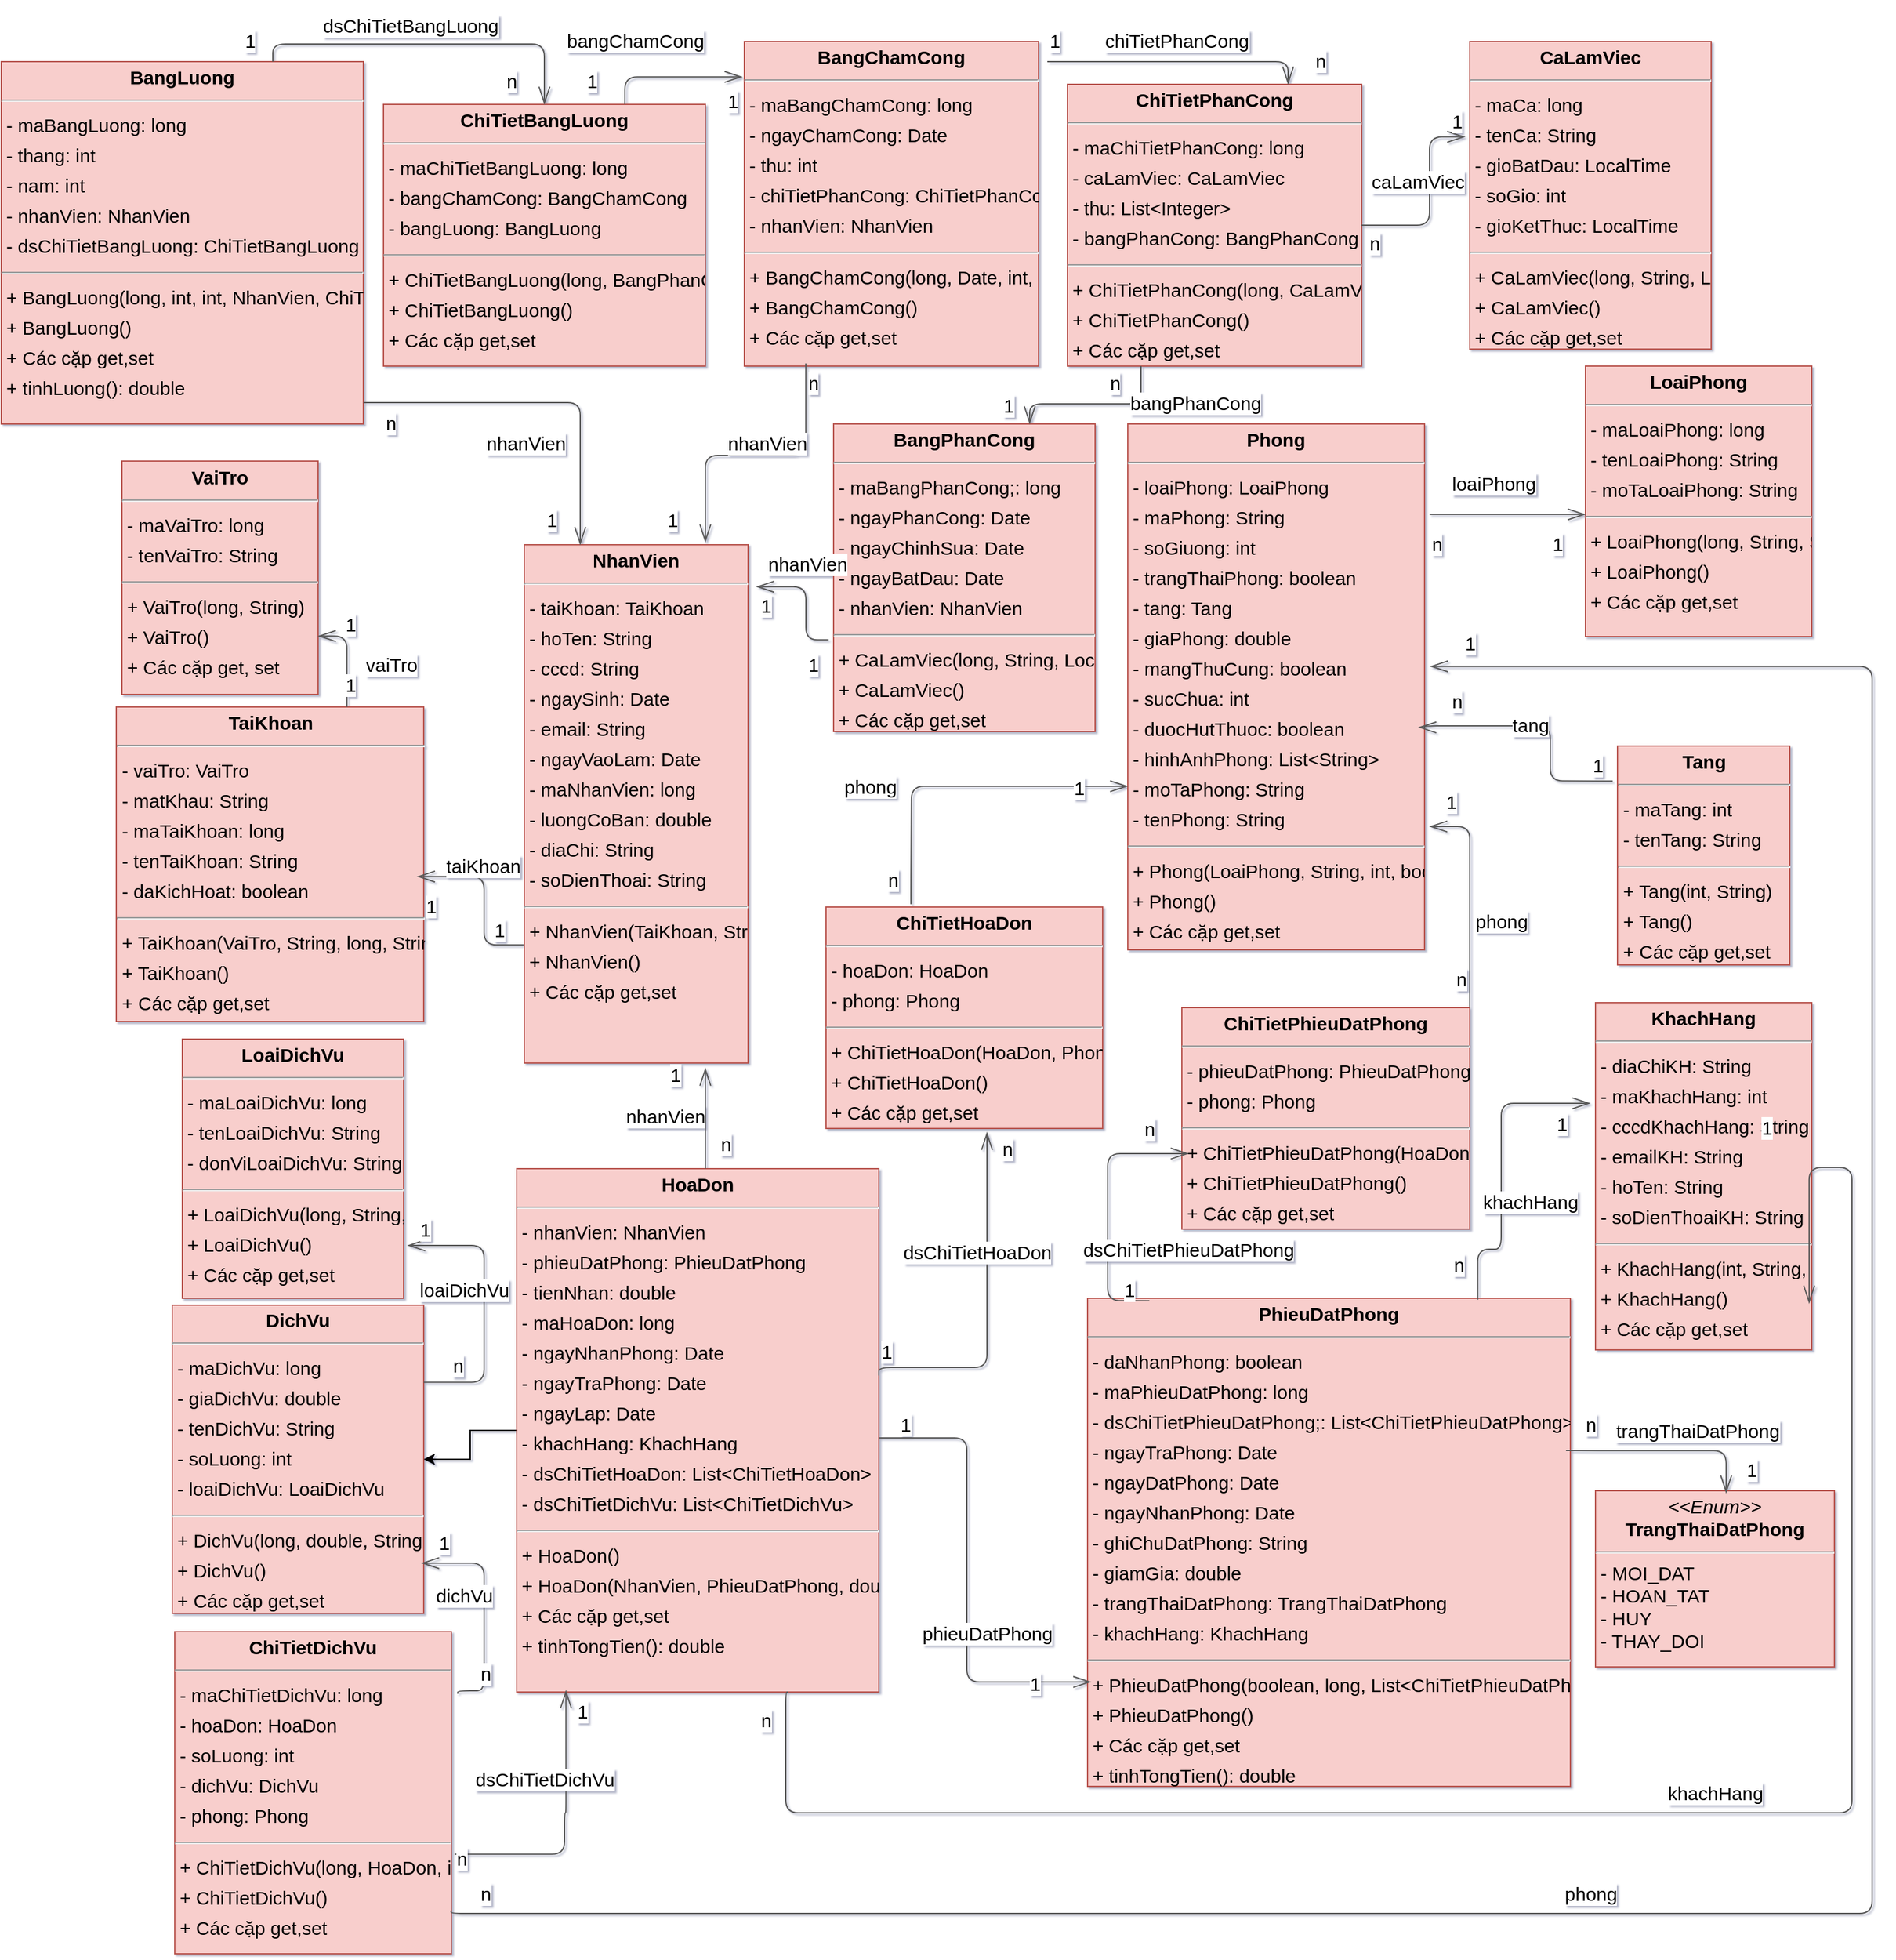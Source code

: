 <mxfile version="21.2.9" type="device">
  <diagram id="JD9g9ikQCyhjhphpveQB" name="Trang-1">
    <mxGraphModel dx="3498" dy="1251" grid="1" gridSize="16" guides="1" tooltips="1" connect="1" arrows="1" fold="1" page="1" pageScale="1" pageWidth="1169" pageHeight="827" background="none" math="0" shadow="1">
      <root>
        <mxCell id="0" />
        <mxCell id="1" parent="0" />
        <mxCell id="node12" value="&lt;p style=&quot;margin: 4px 0px 0px; text-align: center; font-size: 15px;&quot;&gt;&lt;b style=&quot;font-size: 15px;&quot;&gt;ChiTietDichVu&lt;/b&gt;&lt;/p&gt;&lt;hr style=&quot;font-size: 15px;&quot;&gt;&lt;p style=&quot;margin: 0px 0px 0px 4px; line-height: 1.6; font-size: 15px;&quot;&gt;- maChiTietDichVu: long&lt;/p&gt;&lt;p style=&quot;margin: 0px 0px 0px 4px; line-height: 1.6; font-size: 15px;&quot;&gt;- hoaDon: HoaDon&lt;br style=&quot;border-color: var(--border-color); font-size: 15px;&quot;&gt;- soLuong: int&lt;br style=&quot;border-color: var(--border-color); font-size: 15px;&quot;&gt;- dichVu: DichVu&lt;/p&gt;&lt;p style=&quot;margin: 0px 0px 0px 4px; line-height: 1.6; font-size: 15px;&quot;&gt;- phong: Phong&lt;/p&gt;&lt;hr style=&quot;font-size: 15px;&quot;&gt;&lt;p style=&quot;margin: 0px 0px 0px 4px; line-height: 1.6; font-size: 15px;&quot;&gt;+ ChiTietDichVu(long, HoaDon, int, DichVu, Phong)&lt;br style=&quot;border-color: var(--border-color); font-size: 15px;&quot;&gt;+ ChiTietDichVu()&lt;br style=&quot;font-size: 15px;&quot;&gt;&lt;/p&gt;&lt;p style=&quot;margin: 0px 0px 0px 4px; line-height: 1.6; font-size: 15px;&quot;&gt;+ Các cặp get,set&lt;/p&gt;" style="verticalAlign=top;align=left;overflow=fill;fontSize=15;fontFamily=Helvetica;html=1;rounded=0;shadow=0;comic=0;labelBackgroundColor=none;strokeWidth=1;fillColor=#f8cecc;strokeColor=#b85450;" parent="1" vertex="1">
          <mxGeometry x="-102" y="1312" width="220" height="256" as="geometry" />
        </mxCell>
        <mxCell id="node13" value="&lt;p style=&quot;margin: 4px 0px 0px; text-align: center; font-size: 15px;&quot;&gt;&lt;b style=&quot;font-size: 15px;&quot;&gt;DichVu&lt;/b&gt;&lt;/p&gt;&lt;hr style=&quot;font-size: 15px;&quot;&gt;&lt;p style=&quot;margin: 0px 0px 0px 4px; line-height: 1.6; font-size: 15px;&quot;&gt;- maDichVu: long&lt;br style=&quot;border-color: var(--border-color); font-size: 15px;&quot;&gt;- giaDichVu: double&lt;br style=&quot;border-color: var(--border-color); font-size: 15px;&quot;&gt;- tenDichVu: String&lt;/p&gt;&lt;p style=&quot;margin: 0px 0px 0px 4px; line-height: 1.6; font-size: 15px;&quot;&gt;- soLuong: int&lt;/p&gt;&lt;p style=&quot;margin: 0px 0px 0px 4px; line-height: 1.6; font-size: 15px;&quot;&gt;- loaiDichVu: LoaiDichVu&lt;/p&gt;&lt;hr style=&quot;font-size: 15px;&quot;&gt;&lt;p style=&quot;margin: 0px 0px 0px 4px; line-height: 1.6; font-size: 15px;&quot;&gt;+ DichVu(long, double, String, int, LoaiDichVu)&lt;br style=&quot;border-color: var(--border-color); font-size: 15px;&quot;&gt;+ DichVu()&lt;br style=&quot;font-size: 15px;&quot;&gt;&lt;/p&gt;&lt;p style=&quot;margin: 0px 0px 0px 4px; line-height: 1.6; font-size: 15px;&quot;&gt;+ Các cặp get,set&lt;/p&gt;" style="verticalAlign=top;align=left;overflow=fill;fontSize=15;fontFamily=Helvetica;html=1;rounded=0;shadow=0;comic=0;labelBackgroundColor=none;strokeWidth=1;fillColor=#f8cecc;strokeColor=#b85450;" parent="1" vertex="1">
          <mxGeometry x="-104" y="1052.47" width="200" height="245" as="geometry" />
        </mxCell>
        <mxCell id="30M-MPPhfRoEy8gU1qWv-1" value="" style="edgeStyle=orthogonalEdgeStyle;rounded=0;orthogonalLoop=1;jettySize=auto;html=1;" edge="1" parent="1" source="node2" target="node13">
          <mxGeometry relative="1" as="geometry" />
        </mxCell>
        <mxCell id="node2" value="&lt;p style=&quot;margin: 4px 0px 0px; text-align: center; font-size: 15px;&quot;&gt;&lt;b style=&quot;font-size: 15px;&quot;&gt;HoaDon&lt;/b&gt;&lt;/p&gt;&lt;hr style=&quot;font-size: 15px;&quot;&gt;&lt;p style=&quot;margin: 0px 0px 0px 4px; line-height: 1.6; font-size: 15px;&quot;&gt;- nhanVien: NhanVien&lt;/p&gt;&lt;p style=&quot;margin: 0px 0px 0px 4px; line-height: 1.6; font-size: 15px;&quot;&gt;- phieuDatPhong: PhieuDatPhong&lt;br style=&quot;border-color: var(--border-color); font-size: 15px;&quot;&gt;- tienNhan: double&lt;br style=&quot;border-color: var(--border-color);&quot;&gt;- maHoaDon: long&lt;/p&gt;&lt;p style=&quot;margin: 0px 0px 0px 4px; line-height: 1.6; font-size: 15px;&quot;&gt;- ngayNhanPhong: Date&lt;/p&gt;&lt;p style=&quot;margin: 0px 0px 0px 4px; line-height: 1.6; font-size: 15px;&quot;&gt;- ngayTraPhong: Date&lt;br style=&quot;border-color: var(--border-color); font-size: 15px;&quot;&gt;- ngayLap: Date&lt;/p&gt;&lt;p style=&quot;margin: 0px 0px 0px 4px; line-height: 1.6; font-size: 15px;&quot;&gt;- khachHang: KhachHang&lt;/p&gt;&lt;p style=&quot;margin: 0px 0px 0px 4px; line-height: 1.6; font-size: 15px;&quot;&gt;- dsChiTietHoaDon: List&amp;lt;ChiTietHoaDon&amp;gt;&lt;/p&gt;&lt;p style=&quot;margin: 0px 0px 0px 4px; line-height: 1.6; font-size: 15px;&quot;&gt;- dsChiTietDichVu: List&amp;lt;ChiTietDichVu&amp;gt;&lt;/p&gt;&lt;hr style=&quot;font-size: 15px;&quot;&gt;&lt;p style=&quot;margin: 0px 0px 0px 4px; line-height: 1.6; font-size: 15px;&quot;&gt;+ HoaDon()&lt;br style=&quot;border-color: var(--border-color); font-size: 15px;&quot;&gt;+ HoaDon(NhanVien, PhieuDatPhong, double, long, Date, Date, Date, KhachHang, List&amp;lt;ChiTietHoaDon&amp;gt;, List&amp;lt;ChiTietDichVu&amp;gt;)&lt;br style=&quot;font-size: 15px;&quot;&gt;&lt;/p&gt;&lt;p style=&quot;margin: 0px 0px 0px 4px; line-height: 1.6; font-size: 15px;&quot;&gt;+ Các cặp get,set&lt;/p&gt;&lt;p style=&quot;margin: 0px 0px 0px 4px; line-height: 1.6; font-size: 15px;&quot;&gt;+ tinhTongTien(): double&lt;/p&gt;" style="verticalAlign=top;align=left;overflow=fill;fontSize=15;fontFamily=Helvetica;html=1;rounded=0;shadow=0;comic=0;labelBackgroundColor=none;strokeWidth=1;fillColor=#f8cecc;strokeColor=#b85450;" parent="1" vertex="1">
          <mxGeometry x="170" y="944" width="288" height="416" as="geometry" />
        </mxCell>
        <mxCell id="node1" value="&lt;p style=&quot;margin: 4px 0px 0px; text-align: center; font-size: 15px;&quot;&gt;&lt;b style=&quot;font-size: 15px;&quot;&gt;KhachHang&lt;/b&gt;&lt;/p&gt;&lt;hr style=&quot;font-size: 15px;&quot;&gt;&lt;p style=&quot;margin: 0px 0px 0px 4px; line-height: 1.6; font-size: 15px;&quot;&gt;- diaChiKH: String&lt;br style=&quot;border-color: var(--border-color); font-size: 15px;&quot;&gt;- maKhachHang: int&lt;br style=&quot;border-color: var(--border-color); font-size: 15px;&quot;&gt;- cccdKhachHang: String&lt;br style=&quot;border-color: var(--border-color); font-size: 15px;&quot;&gt;- emailKH: String&lt;br style=&quot;border-color: var(--border-color); font-size: 15px;&quot;&gt;- hoTen: String&lt;br style=&quot;border-color: var(--border-color); font-size: 15px;&quot;&gt;- soDienThoaiKH: String&lt;/p&gt;&lt;hr style=&quot;font-size: 15px;&quot;&gt;&lt;p style=&quot;margin: 0px 0px 0px 4px; line-height: 1.6; font-size: 15px;&quot;&gt;+ KhachHang(int, String, String, String, String, String)&lt;br style=&quot;border-color: var(--border-color); font-size: 15px;&quot;&gt;+ KhachHang()&lt;br style=&quot;font-size: 15px;&quot;&gt;&lt;/p&gt;&lt;p style=&quot;margin: 0px 0px 0px 4px; line-height: 1.6; font-size: 15px;&quot;&gt;+ Các cặp get,set&lt;/p&gt;" style="verticalAlign=top;align=left;overflow=fill;fontSize=15;fontFamily=Helvetica;html=1;rounded=0;shadow=0;comic=0;labelBackgroundColor=none;strokeWidth=1;fillColor=#f8cecc;strokeColor=#b85450;" parent="1" vertex="1">
          <mxGeometry x="1028" y="812" width="172" height="276" as="geometry" />
        </mxCell>
        <mxCell id="node14" value="&lt;p style=&quot;margin: 4px 0px 0px; text-align: center; font-size: 15px;&quot;&gt;&lt;b style=&quot;font-size: 15px;&quot;&gt;LoaiPhong&lt;/b&gt;&lt;/p&gt;&lt;hr style=&quot;font-size: 15px;&quot;&gt;&lt;p style=&quot;margin: 0px 0px 0px 4px; line-height: 1.6; font-size: 15px;&quot;&gt;- maLoaiPhong: long&lt;br style=&quot;border-color: var(--border-color); font-size: 15px;&quot;&gt;- tenLoaiPhong: String&lt;br style=&quot;border-color: var(--border-color); font-size: 15px;&quot;&gt;-&amp;nbsp;moTaLoaiPhong: String&lt;/p&gt;&lt;hr style=&quot;font-size: 15px;&quot;&gt;&lt;p style=&quot;margin: 0px 0px 0px 4px; line-height: 1.6; font-size: 15px;&quot;&gt;+ LoaiPhong(long, String, String)&lt;br style=&quot;border-color: var(--border-color); font-size: 15px;&quot;&gt;+ LoaiPhong()&lt;br style=&quot;font-size: 15px;&quot;&gt;&lt;/p&gt;&lt;p style=&quot;margin: 0px 0px 0px 4px; line-height: 1.6; font-size: 15px;&quot;&gt;+ Các cặp get,set&lt;/p&gt;" style="verticalAlign=top;align=left;overflow=fill;fontSize=15;fontFamily=Helvetica;html=1;rounded=0;shadow=0;comic=0;labelBackgroundColor=none;strokeWidth=1;fillColor=#f8cecc;strokeColor=#b85450;" parent="1" vertex="1">
          <mxGeometry x="1020" y="306" width="180" height="215" as="geometry" />
        </mxCell>
        <mxCell id="node4" value="&lt;p style=&quot;margin: 4px 0px 0px; text-align: center; font-size: 15px;&quot;&gt;&lt;b style=&quot;font-size: 15px;&quot;&gt;NhanVien&lt;/b&gt;&lt;/p&gt;&lt;hr style=&quot;font-size: 15px;&quot;&gt;&lt;p style=&quot;margin: 0px 0px 0px 4px; line-height: 1.6; font-size: 15px;&quot;&gt;- taiKhoan: TaiKhoan&lt;br style=&quot;border-color: var(--border-color); font-size: 15px;&quot;&gt;- hoTen: String&lt;br style=&quot;border-color: var(--border-color); font-size: 15px;&quot;&gt;- cccd: String&lt;br style=&quot;border-color: var(--border-color); font-size: 15px;&quot;&gt;- ngaySinh: Date&lt;br style=&quot;border-color: var(--border-color); font-size: 15px;&quot;&gt;- email: String&lt;br style=&quot;border-color: var(--border-color); font-size: 15px;&quot;&gt;- ngayVaoLam: Date&lt;br style=&quot;border-color: var(--border-color); font-size: 15px;&quot;&gt;- maNhanVien: long&lt;br style=&quot;border-color: var(--border-color); font-size: 15px;&quot;&gt;- luongCoBan: double&lt;br style=&quot;border-color: var(--border-color); font-size: 15px;&quot;&gt;- diaChi: String&lt;br style=&quot;border-color: var(--border-color); font-size: 15px;&quot;&gt;- soDienThoai: String&lt;/p&gt;&lt;hr style=&quot;font-size: 15px;&quot;&gt;&lt;p style=&quot;margin: 0px 0px 0px 4px; line-height: 1.6; font-size: 15px;&quot;&gt;+ NhanVien(TaiKhoan, String, String, Date, String, Date, long, double, String, String)&lt;br style=&quot;border-color: var(--border-color); font-size: 15px;&quot;&gt;+ NhanVien()&lt;br style=&quot;font-size: 15px;&quot;&gt;&lt;/p&gt;&lt;p style=&quot;margin: 0px 0px 0px 4px; line-height: 1.6; font-size: 15px;&quot;&gt;+ Các cặp get,set&lt;/p&gt;" style="verticalAlign=top;align=left;overflow=fill;fontSize=15;fontFamily=Helvetica;html=1;rounded=0;shadow=0;comic=0;labelBackgroundColor=none;strokeWidth=1;fillColor=#f8cecc;strokeColor=#b85450;" parent="1" vertex="1">
          <mxGeometry x="176" y="448" width="178" height="412" as="geometry" />
        </mxCell>
        <mxCell id="node3" value="&lt;p style=&quot;margin: 4px 0px 0px; text-align: center; font-size: 15px;&quot;&gt;&lt;b style=&quot;font-size: 15px;&quot;&gt;PhieuDatPhong&lt;/b&gt;&lt;/p&gt;&lt;hr style=&quot;font-size: 15px;&quot;&gt;&lt;p style=&quot;margin: 0px 0px 0px 4px; line-height: 1.6; font-size: 15px;&quot;&gt;- daNhanPhong: boolean&lt;br style=&quot;border-color: var(--border-color); font-size: 15px;&quot;&gt;- maPhieuDatPhong: long&lt;br style=&quot;border-color: var(--border-color); font-size: 15px;&quot;&gt;- dsChiTietPhieuDatPhong;: List&amp;lt;ChiTietPhieuDatPhong&amp;gt;&lt;br style=&quot;border-color: var(--border-color); font-size: 15px;&quot;&gt;- ngayTraPhong: Date&lt;br style=&quot;border-color: var(--border-color); font-size: 15px;&quot;&gt;- ngayDatPhong: Date&lt;br style=&quot;border-color: var(--border-color); font-size: 15px;&quot;&gt;- ngayNhanPhong: Date&lt;br style=&quot;border-color: var(--border-color); font-size: 15px;&quot;&gt;- ghiChuDatPhong: String&lt;br style=&quot;border-color: var(--border-color); font-size: 15px;&quot;&gt;- giamGia: double&lt;/p&gt;&lt;p style=&quot;margin: 0px 0px 0px 4px; line-height: 1.6; font-size: 15px;&quot;&gt;- trangThaiDatPhong: TrangThaiDatPhong&lt;br style=&quot;border-color: var(--border-color); font-size: 15px;&quot;&gt;- khachHang: KhachHang&lt;/p&gt;&lt;hr style=&quot;font-size: 15px;&quot;&gt;&lt;p style=&quot;margin: 0px 0px 0px 4px; line-height: 1.6; font-size: 15px;&quot;&gt;+ PhieuDatPhong(boolean, long, List&amp;lt;ChiTietPhieuDatPhong&amp;gt;, Date, Date, Date, String, double, TrangThaiDatPhong, KhachHang)&lt;br style=&quot;border-color: var(--border-color); font-size: 15px;&quot;&gt;+ PhieuDatPhong()&lt;br style=&quot;font-size: 15px;&quot;&gt;&lt;/p&gt;&lt;p style=&quot;margin: 0px 0px 0px 4px; line-height: 1.6; font-size: 15px;&quot;&gt;+ Các cặp get,set&lt;/p&gt;&lt;p style=&quot;margin: 0px 0px 0px 4px; line-height: 1.6; font-size: 15px;&quot;&gt;+ tinhTongTien(): double&lt;/p&gt;" style="verticalAlign=top;align=left;overflow=fill;fontSize=15;fontFamily=Helvetica;html=1;rounded=0;shadow=0;comic=0;labelBackgroundColor=none;strokeWidth=1;fillColor=#f8cecc;strokeColor=#b85450;" parent="1" vertex="1">
          <mxGeometry x="624" y="1047" width="384" height="388" as="geometry" />
        </mxCell>
        <mxCell id="node9" value="&lt;p style=&quot;margin: 4px 0px 0px; text-align: center; font-size: 15px;&quot;&gt;&lt;b style=&quot;font-size: 15px;&quot;&gt;Phong&lt;/b&gt;&lt;/p&gt;&lt;hr style=&quot;font-size: 15px;&quot;&gt;&lt;p style=&quot;margin: 0px 0px 0px 4px; line-height: 1.6; font-size: 15px;&quot;&gt;- loaiPhong: LoaiPhong&lt;br style=&quot;border-color: var(--border-color); font-size: 15px;&quot;&gt;- maPhong: String&lt;/p&gt;&lt;p style=&quot;margin: 0px 0px 0px 4px; line-height: 1.6; font-size: 15px;&quot;&gt;- soGiuong: int&lt;br style=&quot;border-color: var(--border-color);&quot;&gt;- trangThaiPhong: boolean&lt;br style=&quot;border-color: var(--border-color); font-size: 15px;&quot;&gt;- tang: Tang&lt;/p&gt;&lt;p style=&quot;margin: 0px 0px 0px 4px; line-height: 1.6; font-size: 15px;&quot;&gt;- giaPhong: double&lt;br style=&quot;border-color: var(--border-color);&quot;&gt;- mangThuCung: boolean&lt;br style=&quot;border-color: var(--border-color);&quot;&gt;- sucChua: int&lt;br style=&quot;border-color: var(--border-color);&quot;&gt;- duocHutThuoc: boolean&lt;br style=&quot;border-color: var(--border-color); font-size: 15px;&quot;&gt;- hinhAnhPhong: List&amp;lt;String&amp;gt;&lt;br style=&quot;border-color: var(--border-color); font-size: 15px;&quot;&gt;- moTaPhong: String&lt;br style=&quot;border-color: var(--border-color); font-size: 15px;&quot;&gt;- tenPhong: String&lt;/p&gt;&lt;hr style=&quot;font-size: 15px;&quot;&gt;&lt;p style=&quot;margin: 0px 0px 0px 4px; line-height: 1.6; font-size: 15px;&quot;&gt;+ Phong(LoaiPhong, String, int, boolean, Tang, double, boolean, int, boolean, Listt&amp;lt;String&amp;gt;, String ,String)&lt;br style=&quot;border-color: var(--border-color); font-size: 15px;&quot;&gt;+ Phong()&lt;br style=&quot;font-size: 15px;&quot;&gt;&lt;/p&gt;&lt;p style=&quot;margin: 0px 0px 0px 4px; line-height: 1.6; font-size: 15px;&quot;&gt;+ Các cặp get,set&lt;/p&gt;" style="verticalAlign=top;align=left;overflow=fill;fontSize=15;fontFamily=Helvetica;html=1;rounded=0;shadow=0;comic=0;labelBackgroundColor=none;strokeWidth=1;fillColor=#f8cecc;strokeColor=#b85450;" parent="1" vertex="1">
          <mxGeometry x="656" y="352" width="236" height="418" as="geometry" />
        </mxCell>
        <mxCell id="node8" value="&lt;p style=&quot;margin: 4px 0px 0px; text-align: center; font-size: 15px;&quot;&gt;&lt;b style=&quot;font-size: 15px;&quot;&gt;TaiKhoan&lt;/b&gt;&lt;/p&gt;&lt;hr style=&quot;font-size: 15px;&quot;&gt;&lt;p style=&quot;margin: 0px 0px 0px 4px; line-height: 1.6; font-size: 15px;&quot;&gt;- vaiTro: VaiTro&lt;br style=&quot;border-color: var(--border-color); font-size: 15px;&quot;&gt;- matKhau: String&lt;br style=&quot;border-color: var(--border-color); font-size: 15px;&quot;&gt;- maTaiKhoan: long&lt;br style=&quot;border-color: var(--border-color); font-size: 15px;&quot;&gt;- tenTaiKhoan: String&lt;/p&gt;&lt;p style=&quot;margin: 0px 0px 0px 4px; line-height: 1.6; font-size: 15px;&quot;&gt;- daKichHoat: boolean&lt;/p&gt;&lt;hr style=&quot;font-size: 15px;&quot;&gt;&lt;p style=&quot;margin: 0px 0px 0px 4px; line-height: 1.6; font-size: 15px;&quot;&gt;+ TaiKhoan(VaiTro, String, long, String, boolean)&lt;br style=&quot;border-color: var(--border-color); font-size: 15px;&quot;&gt;+ TaiKhoan()&lt;br style=&quot;font-size: 15px;&quot;&gt;&lt;/p&gt;&lt;p style=&quot;margin: 0px 0px 0px 4px; line-height: 1.6; font-size: 15px;&quot;&gt;+ Các cặp get,set&lt;/p&gt;" style="verticalAlign=top;align=left;overflow=fill;fontSize=15;fontFamily=Helvetica;html=1;rounded=0;shadow=0;comic=0;labelBackgroundColor=none;strokeWidth=1;fillColor=#f8cecc;strokeColor=#b85450;direction=south;" parent="1" vertex="1">
          <mxGeometry x="-148.5" y="577" width="244.5" height="250" as="geometry" />
        </mxCell>
        <mxCell id="node10" value="&lt;p style=&quot;margin: 4px 0px 0px; text-align: center; font-size: 15px;&quot;&gt;&lt;b style=&quot;font-size: 15px;&quot;&gt;Tang&lt;/b&gt;&lt;/p&gt;&lt;hr style=&quot;font-size: 15px;&quot;&gt;&lt;p style=&quot;margin: 0px 0px 0px 4px; line-height: 1.6; font-size: 15px;&quot;&gt;- maTang: int&lt;br style=&quot;border-color: var(--border-color); font-size: 15px;&quot;&gt;- tenTang: String&lt;/p&gt;&lt;hr style=&quot;font-size: 15px;&quot;&gt;&lt;p style=&quot;margin: 0px 0px 0px 4px; line-height: 1.6; font-size: 15px;&quot;&gt;+ Tang(int, String)&lt;br style=&quot;border-color: var(--border-color); font-size: 15px;&quot;&gt;+ Tang()&lt;br style=&quot;font-size: 15px;&quot;&gt;&lt;/p&gt;&lt;p style=&quot;margin: 0px 0px 0px 4px; line-height: 1.6; font-size: 15px;&quot;&gt;+ Các cặp get,set&lt;/p&gt;" style="verticalAlign=top;align=left;overflow=fill;fontSize=15;fontFamily=Helvetica;html=1;rounded=0;shadow=0;comic=0;labelBackgroundColor=none;strokeWidth=1;fillColor=#f8cecc;strokeColor=#b85450;" parent="1" vertex="1">
          <mxGeometry x="1045.5" y="608" width="137" height="174" as="geometry" />
        </mxCell>
        <mxCell id="node11" value="&lt;p style=&quot;margin: 4px 0px 0px; text-align: center; font-size: 15px;&quot;&gt;&lt;b style=&quot;font-size: 15px;&quot;&gt;VaiTro&lt;/b&gt;&lt;/p&gt;&lt;hr style=&quot;font-size: 15px;&quot;&gt;&lt;p style=&quot;margin: 0px 0px 0px 4px; line-height: 1.6; font-size: 15px;&quot;&gt;- maVaiTro: long&lt;br style=&quot;border-color: var(--border-color); font-size: 15px;&quot;&gt;- tenVaiTro: String&lt;/p&gt;&lt;hr style=&quot;font-size: 15px;&quot;&gt;&lt;p style=&quot;margin: 0px 0px 0px 4px; line-height: 1.6; font-size: 15px;&quot;&gt;+ VaiTro(long, String)&lt;br style=&quot;border-color: var(--border-color); font-size: 15px;&quot;&gt;+ VaiTro()&lt;br style=&quot;font-size: 15px;&quot;&gt;&lt;/p&gt;&lt;p style=&quot;margin: 0px 0px 0px 4px; line-height: 1.6; font-size: 15px;&quot;&gt;+ Các cặp get, set&lt;/p&gt;" style="verticalAlign=top;align=left;overflow=fill;fontSize=15;fontFamily=Helvetica;html=1;rounded=0;shadow=0;comic=0;labelBackgroundColor=none;strokeWidth=1;fillColor=#f8cecc;strokeColor=#b85450;" parent="1" vertex="1">
          <mxGeometry x="-144" y="381.5" width="156" height="185.5" as="geometry" />
        </mxCell>
        <mxCell id="NN-GwYv5wRE9xvo7zbAA-5" value="" style="html=1;rounded=1;edgeStyle=orthogonalEdgeStyle;dashed=0;startArrow=diamondThinstartSize=12;endArrow=openThin;endSize=12;strokeColor=#595959;fontSize=15;entryX=1;entryY=0.75;entryDx=0;entryDy=0;exitX=0;exitY=0.25;exitDx=0;exitDy=0;" parent="1" source="node8" target="node11" edge="1">
          <mxGeometry width="50" height="50" relative="1" as="geometry">
            <Array as="points" />
            <mxPoint x="288" y="240" as="sourcePoint" />
            <mxPoint x="71" y="235" as="targetPoint" />
          </mxGeometry>
        </mxCell>
        <mxCell id="NN-GwYv5wRE9xvo7zbAA-6" value="1" style="edgeLabel;resizable=0;html=1;align=left;verticalAlign=top;strokeColor=default;fontSize=15;" parent="NN-GwYv5wRE9xvo7zbAA-5" vertex="1" connectable="0">
          <mxGeometry x="32" y="496" as="geometry" />
        </mxCell>
        <mxCell id="NN-GwYv5wRE9xvo7zbAA-7" value="1" style="edgeLabel;resizable=0;html=1;align=left;verticalAlign=top;strokeColor=default;fontSize=15;" parent="NN-GwYv5wRE9xvo7zbAA-5" vertex="1" connectable="0">
          <mxGeometry x="32" y="544" as="geometry" />
        </mxCell>
        <mxCell id="NN-GwYv5wRE9xvo7zbAA-8" value="vaiTro" style="edgeLabel;resizable=0;html=1;align=left;verticalAlign=top;strokeColor=default;fontSize=15;" parent="NN-GwYv5wRE9xvo7zbAA-5" vertex="1" connectable="0">
          <mxGeometry x="48" y="528" as="geometry" />
        </mxCell>
        <mxCell id="NN-GwYv5wRE9xvo7zbAA-13" value="" style="html=1;rounded=1;edgeStyle=orthogonalEdgeStyle;dashed=0;startArrow=diamondThinstartSize=12;endArrow=openThin;endSize=12;strokeColor=#595959;exitX=-0.003;exitY=0.772;exitDx=0;exitDy=0;entryX=0.539;entryY=0.021;entryDx=0;entryDy=0;exitPerimeter=0;fontSize=15;entryPerimeter=0;" parent="1" source="node4" target="node8" edge="1">
          <mxGeometry width="50" height="50" relative="1" as="geometry">
            <Array as="points">
              <mxPoint x="144" y="766" />
              <mxPoint x="144" y="712" />
            </Array>
            <mxPoint x="301" y="843" as="sourcePoint" />
            <mxPoint x="71" y="783" as="targetPoint" />
          </mxGeometry>
        </mxCell>
        <mxCell id="NN-GwYv5wRE9xvo7zbAA-15" value="1" style="edgeLabel;resizable=0;html=1;align=left;verticalAlign=top;strokeColor=default;fontSize=15;" parent="NN-GwYv5wRE9xvo7zbAA-13" vertex="1" connectable="0">
          <mxGeometry x="96" y="720" as="geometry" />
        </mxCell>
        <mxCell id="NN-GwYv5wRE9xvo7zbAA-16" value="taiKhoan" style="edgeLabel;resizable=0;html=1;align=left;verticalAlign=top;strokeColor=default;fontSize=15;" parent="NN-GwYv5wRE9xvo7zbAA-13" vertex="1" connectable="0">
          <mxGeometry x="112" y="688" as="geometry" />
        </mxCell>
        <mxCell id="NN-GwYv5wRE9xvo7zbAA-19" value="1" style="edgeLabel;html=1;align=center;verticalAlign=middle;resizable=0;points=[];fontSize=15;" parent="NN-GwYv5wRE9xvo7zbAA-13" vertex="1" connectable="0">
          <mxGeometry x="-0.881" y="-4" relative="1" as="geometry">
            <mxPoint x="-11" y="-8" as="offset" />
          </mxGeometry>
        </mxCell>
        <mxCell id="NN-GwYv5wRE9xvo7zbAA-38" value="" style="html=1;rounded=1;edgeStyle=orthogonalEdgeStyle;dashed=0;startArrow=diamondThinstartSize=12;endArrow=openThin;endSize=12;strokeColor=#595959;exitX=-0.028;exitY=0.16;exitDx=0;exitDy=0;fontSize=15;exitPerimeter=0;entryX=0.98;entryY=0.577;entryDx=0;entryDy=0;entryPerimeter=0;" parent="1" source="node10" target="node9" edge="1">
          <mxGeometry width="50" height="50" relative="1" as="geometry">
            <Array as="points">
              <mxPoint x="992" y="636" />
              <mxPoint x="992" y="592" />
              <mxPoint x="892" y="592" />
              <mxPoint x="892" y="593" />
            </Array>
            <mxPoint x="810" y="926" as="sourcePoint" />
            <mxPoint x="912" y="592" as="targetPoint" />
          </mxGeometry>
        </mxCell>
        <mxCell id="NN-GwYv5wRE9xvo7zbAA-39" value="1" style="edgeLabel;resizable=0;html=1;align=left;verticalAlign=top;strokeColor=default;fontSize=15;" parent="NN-GwYv5wRE9xvo7zbAA-38" vertex="1" connectable="0">
          <mxGeometry x="1024" y="608" as="geometry" />
        </mxCell>
        <mxCell id="NN-GwYv5wRE9xvo7zbAA-40" value="n" style="edgeLabel;resizable=0;html=1;align=left;verticalAlign=top;strokeColor=default;fontSize=15;" parent="NN-GwYv5wRE9xvo7zbAA-38" vertex="1" connectable="0">
          <mxGeometry x="912" y="576" as="geometry">
            <mxPoint y="-19" as="offset" />
          </mxGeometry>
        </mxCell>
        <mxCell id="NN-GwYv5wRE9xvo7zbAA-41" value="tang" style="edgeLabel;resizable=0;html=1;align=left;verticalAlign=top;strokeColor=default;fontSize=15;" parent="NN-GwYv5wRE9xvo7zbAA-38" vertex="1" connectable="0">
          <mxGeometry x="960" y="576" as="geometry" />
        </mxCell>
        <mxCell id="NN-GwYv5wRE9xvo7zbAA-43" value="" style="html=1;rounded=1;edgeStyle=orthogonalEdgeStyle;dashed=0;startArrow=diamondThinstartSize=12;endArrow=openThin;endSize=12;strokeColor=#595959;exitX=1.017;exitY=0.172;exitDx=0;exitDy=0;exitPerimeter=0;fontSize=15;" parent="1" source="node9" target="node14" edge="1">
          <mxGeometry width="50" height="50" relative="1" as="geometry">
            <Array as="points">
              <mxPoint x="960" y="424" />
              <mxPoint x="960" y="424" />
            </Array>
            <mxPoint x="810" y="926" as="sourcePoint" />
            <mxPoint x="710" y="712" as="targetPoint" />
          </mxGeometry>
        </mxCell>
        <mxCell id="NN-GwYv5wRE9xvo7zbAA-44" value="n" style="edgeLabel;resizable=0;html=1;align=left;verticalAlign=top;strokeColor=default;fontSize=15;" parent="NN-GwYv5wRE9xvo7zbAA-43" vertex="1" connectable="0">
          <mxGeometry x="896" y="432" as="geometry" />
        </mxCell>
        <mxCell id="NN-GwYv5wRE9xvo7zbAA-45" value="1" style="edgeLabel;resizable=0;html=1;align=left;verticalAlign=top;strokeColor=default;fontSize=15;" parent="NN-GwYv5wRE9xvo7zbAA-43" vertex="1" connectable="0">
          <mxGeometry x="992" y="432" as="geometry" />
        </mxCell>
        <mxCell id="NN-GwYv5wRE9xvo7zbAA-46" value="loaiPhong" style="edgeLabel;resizable=0;html=1;align=left;verticalAlign=top;strokeColor=default;fontSize=15;" parent="NN-GwYv5wRE9xvo7zbAA-43" vertex="1" connectable="0">
          <mxGeometry x="912" y="384" as="geometry" />
        </mxCell>
        <mxCell id="NN-GwYv5wRE9xvo7zbAA-64" value="" style="html=1;rounded=1;edgeStyle=orthogonalEdgeStyle;dashed=0;startArrow=diamondThinstartSize=12;endArrow=openThin;endSize=12;strokeColor=#595959;entryX=-0.025;entryY=0.29;entryDx=0;entryDy=0;fontSize=15;exitX=0.808;exitY=0.003;exitDx=0;exitDy=0;exitPerimeter=0;entryPerimeter=0;" parent="1" source="node3" target="node1" edge="1">
          <mxGeometry width="50" height="50" relative="1" as="geometry">
            <Array as="points">
              <mxPoint x="934" y="1008" />
              <mxPoint x="953" y="1008" />
              <mxPoint x="953" y="892" />
            </Array>
            <mxPoint x="1008" y="960" as="sourcePoint" />
            <mxPoint x="800" y="786" as="targetPoint" />
          </mxGeometry>
        </mxCell>
        <mxCell id="NN-GwYv5wRE9xvo7zbAA-67" value="" style="edgeLabel;resizable=0;html=1;align=left;verticalAlign=top;strokeColor=default;fontSize=15;" parent="NN-GwYv5wRE9xvo7zbAA-64" vertex="1" connectable="0">
          <mxGeometry x="784" y="800" as="geometry" />
        </mxCell>
        <mxCell id="NN-GwYv5wRE9xvo7zbAA-68" value="1" style="edgeLabel;html=1;align=center;verticalAlign=middle;resizable=0;points=[];fontSize=15;" parent="NN-GwYv5wRE9xvo7zbAA-64" vertex="1" connectable="0">
          <mxGeometry x="0.89" y="-1" relative="1" as="geometry">
            <mxPoint x="-9" y="15" as="offset" />
          </mxGeometry>
        </mxCell>
        <mxCell id="NN-GwYv5wRE9xvo7zbAA-69" value="n" style="edgeLabel;html=1;align=center;verticalAlign=middle;resizable=0;points=[];fontSize=15;" parent="NN-GwYv5wRE9xvo7zbAA-64" vertex="1" connectable="0">
          <mxGeometry x="-0.882" y="-2" relative="1" as="geometry">
            <mxPoint x="-18" y="-14" as="offset" />
          </mxGeometry>
        </mxCell>
        <mxCell id="NN-GwYv5wRE9xvo7zbAA-70" value="khachHang" style="edgeLabel;html=1;align=center;verticalAlign=middle;resizable=0;points=[];fontSize=15;" parent="NN-GwYv5wRE9xvo7zbAA-64" vertex="1" connectable="0">
          <mxGeometry x="0.055" relative="1" as="geometry">
            <mxPoint x="23" y="32" as="offset" />
          </mxGeometry>
        </mxCell>
        <mxCell id="NN-GwYv5wRE9xvo7zbAA-78" value="" style="html=1;rounded=1;edgeStyle=orthogonalEdgeStyle;dashed=0;startArrow=diamondThinstartSize=12;endArrow=openThin;endSize=12;strokeColor=#595959;fontSize=15;" parent="1" edge="1">
          <mxGeometry width="50" height="50" relative="1" as="geometry">
            <Array as="points">
              <mxPoint x="320" y="929" />
            </Array>
            <mxPoint x="320" y="944" as="sourcePoint" />
            <mxPoint x="320" y="864" as="targetPoint" />
          </mxGeometry>
        </mxCell>
        <mxCell id="NN-GwYv5wRE9xvo7zbAA-82" value="1" style="edgeLabel;html=1;align=center;verticalAlign=middle;resizable=0;points=[];fontSize=15;" parent="NN-GwYv5wRE9xvo7zbAA-78" vertex="1" connectable="0">
          <mxGeometry x="0.89" y="-1" relative="1" as="geometry">
            <mxPoint x="-25" as="offset" />
          </mxGeometry>
        </mxCell>
        <mxCell id="NN-GwYv5wRE9xvo7zbAA-83" value="n" style="edgeLabel;html=1;align=center;verticalAlign=middle;resizable=0;points=[];fontSize=15;" parent="NN-GwYv5wRE9xvo7zbAA-78" vertex="1" connectable="0">
          <mxGeometry x="-0.882" y="-2" relative="1" as="geometry">
            <mxPoint x="14" y="-16" as="offset" />
          </mxGeometry>
        </mxCell>
        <mxCell id="NN-GwYv5wRE9xvo7zbAA-84" value="nhanVien" style="edgeLabel;html=1;align=center;verticalAlign=middle;resizable=0;points=[];fontSize=15;" parent="NN-GwYv5wRE9xvo7zbAA-78" vertex="1" connectable="0">
          <mxGeometry x="0.055" relative="1" as="geometry">
            <mxPoint x="-32" as="offset" />
          </mxGeometry>
        </mxCell>
        <mxCell id="9kKyNftHh3VxOhHSyTWr-8" value="&lt;p style=&quot;margin: 4px 0px 0px; text-align: center; font-size: 15px;&quot;&gt;&lt;b style=&quot;font-size: 15px;&quot;&gt;ChiTietHoaDon&lt;/b&gt;&lt;/p&gt;&lt;hr style=&quot;font-size: 15px;&quot;&gt;&lt;p style=&quot;margin: 0px 0px 0px 4px; line-height: 1.6; font-size: 15px;&quot;&gt;- hoaDon: HoaDon&lt;br style=&quot;border-color: var(--border-color); font-size: 15px;&quot;&gt;- phong: Phong&lt;br&gt;&lt;/p&gt;&lt;hr style=&quot;font-size: 15px;&quot;&gt;&lt;p style=&quot;margin: 0px 0px 0px 4px; line-height: 1.6; font-size: 15px;&quot;&gt;+ ChiTietHoaDon(HoaDon, Phong)&lt;br style=&quot;border-color: var(--border-color); font-size: 15px;&quot;&gt;+ ChiTietHoaDon()&lt;br style=&quot;font-size: 15px;&quot;&gt;&lt;/p&gt;&lt;p style=&quot;margin: 0px 0px 0px 4px; line-height: 1.6; font-size: 15px;&quot;&gt;+ Các cặp get,set&lt;/p&gt;" style="verticalAlign=top;align=left;overflow=fill;fontSize=15;fontFamily=Helvetica;html=1;rounded=0;shadow=0;comic=0;labelBackgroundColor=none;strokeWidth=1;fillColor=#f8cecc;strokeColor=#b85450;" parent="1" vertex="1">
          <mxGeometry x="416" y="736" width="220" height="176" as="geometry" />
        </mxCell>
        <mxCell id="9kKyNftHh3VxOhHSyTWr-11" value="" style="html=1;rounded=1;edgeStyle=orthogonalEdgeStyle;dashed=0;startArrow=diamondThinstartSize=12;endArrow=openThin;endSize=12;strokeColor=#595959;fontSize=15;exitX=0.75;exitY=1;exitDx=0;exitDy=0;entryX=0.988;entryY=0.866;entryDx=0;entryDy=0;entryPerimeter=0;" parent="1" source="node2" target="node1" edge="1">
          <mxGeometry width="50" height="50" relative="1" as="geometry">
            <Array as="points">
              <mxPoint x="384" y="1360" />
              <mxPoint x="384" y="1456" />
              <mxPoint x="1232" y="1456" />
              <mxPoint x="1232" y="943" />
            </Array>
            <mxPoint x="336" y="960" as="sourcePoint" />
            <mxPoint x="1184" y="1040" as="targetPoint" />
          </mxGeometry>
        </mxCell>
        <mxCell id="9kKyNftHh3VxOhHSyTWr-15" value="1" style="edgeLabel;html=1;align=center;verticalAlign=middle;resizable=0;points=[];fontSize=15;" parent="9kKyNftHh3VxOhHSyTWr-11" vertex="1" connectable="0">
          <mxGeometry x="0.89" y="-1" relative="1" as="geometry">
            <mxPoint x="-33" y="-52" as="offset" />
          </mxGeometry>
        </mxCell>
        <mxCell id="9kKyNftHh3VxOhHSyTWr-16" value="n" style="edgeLabel;html=1;align=center;verticalAlign=middle;resizable=0;points=[];fontSize=15;" parent="9kKyNftHh3VxOhHSyTWr-11" vertex="1" connectable="0">
          <mxGeometry x="-0.882" y="-2" relative="1" as="geometry">
            <mxPoint x="-14" y="-71" as="offset" />
          </mxGeometry>
        </mxCell>
        <mxCell id="9kKyNftHh3VxOhHSyTWr-17" value="khachHang" style="edgeLabel;html=1;align=center;verticalAlign=middle;resizable=0;points=[];fontSize=15;" parent="9kKyNftHh3VxOhHSyTWr-11" vertex="1" connectable="0">
          <mxGeometry x="0.055" relative="1" as="geometry">
            <mxPoint x="-8" y="-16" as="offset" />
          </mxGeometry>
        </mxCell>
        <mxCell id="P56iyV5pLYhUlFNKR0Oy-2" value="&lt;p style=&quot;margin: 4px 0px 0px; text-align: center; font-size: 15px;&quot;&gt;&lt;i style=&quot;font-size: 15px;&quot;&gt;&amp;lt;&amp;lt;Enum&amp;gt;&amp;gt;&lt;/i&gt;&lt;br style=&quot;font-size: 15px;&quot;&gt;&lt;b style=&quot;font-size: 15px;&quot;&gt;TrangThaiDatPhong&lt;/b&gt;&lt;/p&gt;&lt;hr style=&quot;font-size: 15px;&quot;&gt;&lt;p style=&quot;margin: 0px 0px 0px 4px; font-size: 15px;&quot;&gt;- MOI_DAT&lt;br style=&quot;font-size: 15px;&quot;&gt;- HOAN_TAT&lt;/p&gt;&lt;p style=&quot;margin: 0px 0px 0px 4px; font-size: 15px;&quot;&gt;- HUY&lt;/p&gt;&lt;p style=&quot;margin: 0px 0px 0px 4px; font-size: 15px;&quot;&gt;- THAY_DOI&lt;/p&gt;" style="verticalAlign=top;align=left;overflow=fill;fontSize=15;fontFamily=Helvetica;html=1;whiteSpace=wrap;fillColor=#f8cecc;strokeColor=#b85450;" parent="1" vertex="1">
          <mxGeometry x="1028" y="1200" width="190" height="140" as="geometry" />
        </mxCell>
        <mxCell id="P56iyV5pLYhUlFNKR0Oy-3" value="" style="html=1;rounded=1;edgeStyle=orthogonalEdgeStyle;dashed=0;startArrow=diamondThinstartSize=12;endArrow=openThin;endSize=12;strokeColor=#595959;fontSize=15;entryX=0.547;entryY=0.014;entryDx=0;entryDy=0;entryPerimeter=0;exitX=0.991;exitY=0.312;exitDx=0;exitDy=0;exitPerimeter=0;" parent="1" source="node3" target="P56iyV5pLYhUlFNKR0Oy-2" edge="1">
          <mxGeometry width="50" height="50" relative="1" as="geometry">
            <Array as="points">
              <mxPoint x="1132" y="1168" />
            </Array>
            <mxPoint x="1008" y="1024" as="sourcePoint" />
            <mxPoint x="336" y="880" as="targetPoint" />
          </mxGeometry>
        </mxCell>
        <mxCell id="P56iyV5pLYhUlFNKR0Oy-6" value="1" style="edgeLabel;html=1;align=center;verticalAlign=middle;resizable=0;points=[];fontSize=15;" parent="P56iyV5pLYhUlFNKR0Oy-3" vertex="1" connectable="0">
          <mxGeometry x="0.89" y="-1" relative="1" as="geometry">
            <mxPoint x="21" y="-10" as="offset" />
          </mxGeometry>
        </mxCell>
        <mxCell id="P56iyV5pLYhUlFNKR0Oy-7" value="n" style="edgeLabel;html=1;align=center;verticalAlign=middle;resizable=0;points=[];fontSize=15;" parent="P56iyV5pLYhUlFNKR0Oy-3" vertex="1" connectable="0">
          <mxGeometry x="-0.882" y="-2" relative="1" as="geometry">
            <mxPoint x="10" y="-23" as="offset" />
          </mxGeometry>
        </mxCell>
        <mxCell id="P56iyV5pLYhUlFNKR0Oy-8" value="trangThaiDatPhong" style="edgeLabel;html=1;align=center;verticalAlign=middle;resizable=0;points=[];fontSize=15;" parent="P56iyV5pLYhUlFNKR0Oy-3" vertex="1" connectable="0">
          <mxGeometry x="0.055" relative="1" as="geometry">
            <mxPoint x="19" y="-16" as="offset" />
          </mxGeometry>
        </mxCell>
        <mxCell id="Jl_4TxCs7rf2nlPPhNfp-1" value="" style="html=1;rounded=1;edgeStyle=orthogonalEdgeStyle;dashed=0;startArrow=diamondThinstartSize=12;endArrow=openThin;endSize=12;strokeColor=#595959;fontSize=15;exitX=1;exitY=0.395;exitDx=0;exitDy=0;exitPerimeter=0;" parent="1" source="node2" edge="1">
          <mxGeometry width="50" height="50" relative="1" as="geometry">
            <Array as="points">
              <mxPoint x="458" y="1102" />
              <mxPoint x="544" y="1102" />
              <mxPoint x="544" y="915" />
            </Array>
            <mxPoint x="336" y="960" as="sourcePoint" />
            <mxPoint x="544" y="915" as="targetPoint" />
          </mxGeometry>
        </mxCell>
        <mxCell id="Jl_4TxCs7rf2nlPPhNfp-4" value="1" style="edgeLabel;html=1;align=center;verticalAlign=middle;resizable=0;points=[];fontSize=15;" parent="Jl_4TxCs7rf2nlPPhNfp-1" vertex="1" connectable="0">
          <mxGeometry x="0.89" y="-1" relative="1" as="geometry">
            <mxPoint x="-81" y="158" as="offset" />
          </mxGeometry>
        </mxCell>
        <mxCell id="Jl_4TxCs7rf2nlPPhNfp-5" value="n" style="edgeLabel;html=1;align=center;verticalAlign=middle;resizable=0;points=[];fontSize=15;" parent="Jl_4TxCs7rf2nlPPhNfp-1" vertex="1" connectable="0">
          <mxGeometry x="-0.882" y="-2" relative="1" as="geometry">
            <mxPoint x="92" y="-176" as="offset" />
          </mxGeometry>
        </mxCell>
        <mxCell id="Jl_4TxCs7rf2nlPPhNfp-6" value="dsChiTietHoaDon" style="edgeLabel;html=1;align=center;verticalAlign=middle;resizable=0;points=[];fontSize=15;" parent="Jl_4TxCs7rf2nlPPhNfp-1" vertex="1" connectable="0">
          <mxGeometry x="0.055" relative="1" as="geometry">
            <mxPoint x="-8" y="-37" as="offset" />
          </mxGeometry>
        </mxCell>
        <mxCell id="Jl_4TxCs7rf2nlPPhNfp-7" value="" style="html=1;rounded=1;edgeStyle=orthogonalEdgeStyle;dashed=0;startArrow=diamondThinstartSize=12;endArrow=openThin;endSize=12;strokeColor=#595959;fontSize=15;exitX=0.307;exitY=-0.013;exitDx=0;exitDy=0;exitPerimeter=0;" parent="1" source="9kKyNftHh3VxOhHSyTWr-8" edge="1">
          <mxGeometry width="50" height="50" relative="1" as="geometry">
            <Array as="points">
              <mxPoint x="483" y="722" />
              <mxPoint x="484" y="640" />
            </Array>
            <mxPoint x="478.04" y="721.936" as="sourcePoint" />
            <mxPoint x="656" y="640" as="targetPoint" />
          </mxGeometry>
        </mxCell>
        <mxCell id="Jl_4TxCs7rf2nlPPhNfp-8" value="" style="edgeLabel;resizable=0;html=1;align=left;verticalAlign=top;strokeColor=default;fontSize=15;" parent="Jl_4TxCs7rf2nlPPhNfp-7" vertex="1" connectable="0">
          <mxGeometry x="768" y="827" as="geometry" />
        </mxCell>
        <mxCell id="Jl_4TxCs7rf2nlPPhNfp-10" value="1" style="edgeLabel;html=1;align=center;verticalAlign=middle;resizable=0;points=[];fontSize=15;" parent="Jl_4TxCs7rf2nlPPhNfp-7" vertex="1" connectable="0">
          <mxGeometry x="0.89" y="-1" relative="1" as="geometry">
            <mxPoint x="-25" as="offset" />
          </mxGeometry>
        </mxCell>
        <mxCell id="Jl_4TxCs7rf2nlPPhNfp-11" value="n" style="edgeLabel;html=1;align=center;verticalAlign=middle;resizable=0;points=[];fontSize=15;" parent="Jl_4TxCs7rf2nlPPhNfp-7" vertex="1" connectable="0">
          <mxGeometry x="-0.882" y="-2" relative="1" as="geometry">
            <mxPoint x="-17" y="-5" as="offset" />
          </mxGeometry>
        </mxCell>
        <mxCell id="Jl_4TxCs7rf2nlPPhNfp-12" value="phong" style="edgeLabel;html=1;align=center;verticalAlign=middle;resizable=0;points=[];fontSize=15;" parent="Jl_4TxCs7rf2nlPPhNfp-7" vertex="1" connectable="0">
          <mxGeometry x="0.055" relative="1" as="geometry">
            <mxPoint x="-80" as="offset" />
          </mxGeometry>
        </mxCell>
        <mxCell id="Jl_4TxCs7rf2nlPPhNfp-13" value="" style="html=1;rounded=1;edgeStyle=orthogonalEdgeStyle;dashed=0;startArrow=diamondThinstartSize=12;endArrow=openThin;endSize=12;strokeColor=#595959;fontSize=15;entryX=0.007;entryY=0.786;entryDx=0;entryDy=0;entryPerimeter=0;" parent="1" target="node3" edge="1">
          <mxGeometry width="50" height="50" relative="1" as="geometry">
            <Array as="points">
              <mxPoint x="528" y="1158" />
              <mxPoint x="528" y="1352" />
            </Array>
            <mxPoint x="458" y="1158" as="sourcePoint" />
            <mxPoint x="368" y="912" as="targetPoint" />
          </mxGeometry>
        </mxCell>
        <mxCell id="Jl_4TxCs7rf2nlPPhNfp-14" value="" style="edgeLabel;resizable=0;html=1;align=left;verticalAlign=top;strokeColor=default;fontSize=15;" parent="Jl_4TxCs7rf2nlPPhNfp-13" vertex="1" connectable="0">
          <mxGeometry x="768" y="827" as="geometry" />
        </mxCell>
        <mxCell id="Jl_4TxCs7rf2nlPPhNfp-16" value="1" style="edgeLabel;html=1;align=center;verticalAlign=middle;resizable=0;points=[];fontSize=15;" parent="Jl_4TxCs7rf2nlPPhNfp-13" vertex="1" connectable="0">
          <mxGeometry x="0.89" y="-1" relative="1" as="geometry">
            <mxPoint x="-25" as="offset" />
          </mxGeometry>
        </mxCell>
        <mxCell id="Jl_4TxCs7rf2nlPPhNfp-18" value="phieuDatPhong" style="edgeLabel;html=1;align=center;verticalAlign=middle;resizable=0;points=[];fontSize=15;" parent="Jl_4TxCs7rf2nlPPhNfp-13" vertex="1" connectable="0">
          <mxGeometry x="0.055" relative="1" as="geometry">
            <mxPoint x="16" y="33" as="offset" />
          </mxGeometry>
        </mxCell>
        <mxCell id="Jl_4TxCs7rf2nlPPhNfp-19" value="1" style="edgeLabel;html=1;align=center;verticalAlign=middle;resizable=0;points=[];fontSize=15;" parent="1" vertex="1" connectable="0">
          <mxGeometry x="699.0" y="1174.97" as="geometry">
            <mxPoint x="-220" y="-28" as="offset" />
          </mxGeometry>
        </mxCell>
        <mxCell id="Jl_4TxCs7rf2nlPPhNfp-20" value="" style="html=1;rounded=1;edgeStyle=orthogonalEdgeStyle;dashed=0;startArrow=diamondThinstartSize=12;endArrow=openThin;endSize=12;strokeColor=#595959;fontSize=15;exitX=1.012;exitY=0.691;exitDx=0;exitDy=0;exitPerimeter=0;entryX=0.136;entryY=0.997;entryDx=0;entryDy=0;entryPerimeter=0;" parent="1" source="node12" target="node2" edge="1">
          <mxGeometry width="50" height="50" relative="1" as="geometry">
            <Array as="points">
              <mxPoint x="208" y="1489" />
              <mxPoint x="208" y="1456" />
              <mxPoint x="209" y="1456" />
            </Array>
            <mxPoint x="474" y="1124" as="sourcePoint" />
            <mxPoint x="176" y="1344" as="targetPoint" />
          </mxGeometry>
        </mxCell>
        <mxCell id="Jl_4TxCs7rf2nlPPhNfp-24" value="n" style="edgeLabel;html=1;align=center;verticalAlign=middle;resizable=0;points=[];fontSize=15;" parent="Jl_4TxCs7rf2nlPPhNfp-20" vertex="1" connectable="0">
          <mxGeometry x="-0.882" y="-2" relative="1" as="geometry">
            <mxPoint x="-8" y="1" as="offset" />
          </mxGeometry>
        </mxCell>
        <mxCell id="Jl_4TxCs7rf2nlPPhNfp-25" value="dsChiTietDichVu" style="edgeLabel;html=1;align=center;verticalAlign=middle;resizable=0;points=[];fontSize=15;" parent="Jl_4TxCs7rf2nlPPhNfp-20" vertex="1" connectable="0">
          <mxGeometry x="0.055" relative="1" as="geometry">
            <mxPoint x="-16" y="-32" as="offset" />
          </mxGeometry>
        </mxCell>
        <mxCell id="Jl_4TxCs7rf2nlPPhNfp-26" value="1" style="edgeLabel;html=1;align=center;verticalAlign=middle;resizable=0;points=[];fontSize=15;" parent="1" vertex="1" connectable="0">
          <mxGeometry x="559.998" y="1174.97" as="geometry">
            <mxPoint x="-338" y="200" as="offset" />
          </mxGeometry>
        </mxCell>
        <mxCell id="Jl_4TxCs7rf2nlPPhNfp-28" value="" style="html=1;rounded=1;edgeStyle=orthogonalEdgeStyle;dashed=0;startArrow=diamondThinstartSize=12;endArrow=openThin;endSize=12;strokeColor=#595959;fontSize=15;exitX=1.023;exitY=0.193;exitDx=0;exitDy=0;exitPerimeter=0;entryX=0.991;entryY=0.837;entryDx=0;entryDy=0;entryPerimeter=0;" parent="1" source="node12" target="node13" edge="1">
          <mxGeometry width="50" height="50" relative="1" as="geometry">
            <Array as="points">
              <mxPoint x="144" y="1359" />
              <mxPoint x="144" y="1258" />
            </Array>
            <mxPoint x="16" y="1088" as="sourcePoint" />
            <mxPoint x="112" y="1264" as="targetPoint" />
          </mxGeometry>
        </mxCell>
        <mxCell id="Jl_4TxCs7rf2nlPPhNfp-31" value="1" style="edgeLabel;html=1;align=center;verticalAlign=middle;resizable=0;points=[];fontSize=15;" parent="Jl_4TxCs7rf2nlPPhNfp-28" vertex="1" connectable="0">
          <mxGeometry x="0.89" y="-1" relative="1" as="geometry">
            <mxPoint x="8" y="-16" as="offset" />
          </mxGeometry>
        </mxCell>
        <mxCell id="Jl_4TxCs7rf2nlPPhNfp-32" value="n" style="edgeLabel;html=1;align=center;verticalAlign=middle;resizable=0;points=[];fontSize=15;" parent="Jl_4TxCs7rf2nlPPhNfp-28" vertex="1" connectable="0">
          <mxGeometry x="-0.882" y="-2" relative="1" as="geometry">
            <mxPoint x="14" y="-16" as="offset" />
          </mxGeometry>
        </mxCell>
        <mxCell id="Jl_4TxCs7rf2nlPPhNfp-33" value="dichVu" style="edgeLabel;html=1;align=center;verticalAlign=middle;resizable=0;points=[];fontSize=15;" parent="Jl_4TxCs7rf2nlPPhNfp-28" vertex="1" connectable="0">
          <mxGeometry x="0.055" relative="1" as="geometry">
            <mxPoint x="-16" y="-8" as="offset" />
          </mxGeometry>
        </mxCell>
        <mxCell id="WoCW8yJ4jiPQpbNvsQIe-2" value="&lt;p style=&quot;margin: 4px 0px 0px; text-align: center; font-size: 15px;&quot;&gt;&lt;b style=&quot;font-size: 15px;&quot;&gt;ChiTietPhieuDatPhong&lt;/b&gt;&lt;/p&gt;&lt;hr style=&quot;font-size: 15px;&quot;&gt;&lt;p style=&quot;margin: 0px 0px 0px 4px; line-height: 1.6; font-size: 15px;&quot;&gt;- phieuDatPhong: PhieuDatPhong&lt;br style=&quot;border-color: var(--border-color); font-size: 15px;&quot;&gt;- phong: Phong&lt;br&gt;&lt;/p&gt;&lt;hr style=&quot;font-size: 15px;&quot;&gt;&lt;p style=&quot;margin: 0px 0px 0px 4px; line-height: 1.6; font-size: 15px;&quot;&gt;+ ChiTietPhieuDatPhong(HoaDon, Phong)&lt;br style=&quot;border-color: var(--border-color); font-size: 15px;&quot;&gt;+ ChiTietPhieuDatPhong()&lt;br style=&quot;font-size: 15px;&quot;&gt;&lt;/p&gt;&lt;p style=&quot;margin: 0px 0px 0px 4px; line-height: 1.6; font-size: 15px;&quot;&gt;+ Các cặp get,set&lt;/p&gt;" style="verticalAlign=top;align=left;overflow=fill;fontSize=15;fontFamily=Helvetica;html=1;rounded=0;shadow=0;comic=0;labelBackgroundColor=none;strokeWidth=1;fillColor=#f8cecc;strokeColor=#b85450;" parent="1" vertex="1">
          <mxGeometry x="699" y="816" width="229" height="176" as="geometry" />
        </mxCell>
        <mxCell id="WoCW8yJ4jiPQpbNvsQIe-3" value="" style="html=1;rounded=1;edgeStyle=orthogonalEdgeStyle;dashed=0;startArrow=diamondThinstartSize=12;endArrow=openThin;endSize=12;strokeColor=#595959;fontSize=15;exitX=0.128;exitY=0.005;exitDx=0;exitDy=0;exitPerimeter=0;entryX=0.023;entryY=0.659;entryDx=0;entryDy=0;entryPerimeter=0;" parent="1" source="node3" target="WoCW8yJ4jiPQpbNvsQIe-2" edge="1">
          <mxGeometry width="50" height="50" relative="1" as="geometry">
            <Array as="points">
              <mxPoint x="640" y="1049" />
              <mxPoint x="640" y="932" />
            </Array>
            <mxPoint x="474" y="1124" as="sourcePoint" />
            <mxPoint x="560" y="931" as="targetPoint" />
          </mxGeometry>
        </mxCell>
        <mxCell id="WoCW8yJ4jiPQpbNvsQIe-4" value="1" style="edgeLabel;html=1;align=center;verticalAlign=middle;resizable=0;points=[];fontSize=15;" parent="WoCW8yJ4jiPQpbNvsQIe-3" vertex="1" connectable="0">
          <mxGeometry x="0.89" y="-1" relative="1" as="geometry">
            <mxPoint x="-36" y="107" as="offset" />
          </mxGeometry>
        </mxCell>
        <mxCell id="WoCW8yJ4jiPQpbNvsQIe-5" value="n" style="edgeLabel;html=1;align=center;verticalAlign=middle;resizable=0;points=[];fontSize=15;" parent="WoCW8yJ4jiPQpbNvsQIe-3" vertex="1" connectable="0">
          <mxGeometry x="-0.882" y="-2" relative="1" as="geometry">
            <mxPoint x="12" y="-135" as="offset" />
          </mxGeometry>
        </mxCell>
        <mxCell id="WoCW8yJ4jiPQpbNvsQIe-6" value="dsChiTietPhieuDatPhong" style="edgeLabel;html=1;align=center;verticalAlign=middle;resizable=0;points=[];fontSize=15;" parent="WoCW8yJ4jiPQpbNvsQIe-3" vertex="1" connectable="0">
          <mxGeometry x="0.055" relative="1" as="geometry">
            <mxPoint x="64" y="39" as="offset" />
          </mxGeometry>
        </mxCell>
        <mxCell id="WoCW8yJ4jiPQpbNvsQIe-8" value="" style="html=1;rounded=1;edgeStyle=orthogonalEdgeStyle;dashed=0;startArrow=diamondThinstartSize=12;endArrow=openThin;endSize=12;strokeColor=#595959;fontSize=15;exitX=1;exitY=0;exitDx=0;exitDy=0;" parent="1" source="WoCW8yJ4jiPQpbNvsQIe-2" edge="1">
          <mxGeometry width="50" height="50" relative="1" as="geometry">
            <Array as="points">
              <mxPoint x="928" y="672" />
            </Array>
            <mxPoint x="490" y="1140" as="sourcePoint" />
            <mxPoint x="896" y="672" as="targetPoint" />
          </mxGeometry>
        </mxCell>
        <mxCell id="WoCW8yJ4jiPQpbNvsQIe-9" value="1" style="edgeLabel;html=1;align=center;verticalAlign=middle;resizable=0;points=[];fontSize=15;" parent="WoCW8yJ4jiPQpbNvsQIe-8" vertex="1" connectable="0">
          <mxGeometry x="0.89" y="-1" relative="1" as="geometry">
            <mxPoint x="7" y="-19" as="offset" />
          </mxGeometry>
        </mxCell>
        <mxCell id="WoCW8yJ4jiPQpbNvsQIe-10" value="n" style="edgeLabel;html=1;align=center;verticalAlign=middle;resizable=0;points=[];fontSize=15;" parent="WoCW8yJ4jiPQpbNvsQIe-8" vertex="1" connectable="0">
          <mxGeometry x="-0.882" y="-2" relative="1" as="geometry">
            <mxPoint x="-9" y="-13" as="offset" />
          </mxGeometry>
        </mxCell>
        <mxCell id="WoCW8yJ4jiPQpbNvsQIe-11" value="phong" style="edgeLabel;html=1;align=center;verticalAlign=middle;resizable=0;points=[];fontSize=15;" parent="WoCW8yJ4jiPQpbNvsQIe-8" vertex="1" connectable="0">
          <mxGeometry x="0.055" relative="1" as="geometry">
            <mxPoint x="25" y="24" as="offset" />
          </mxGeometry>
        </mxCell>
        <mxCell id="BzU4H87MfPjDFtRIohWu-1" value="&lt;p style=&quot;margin: 4px 0px 0px; text-align: center; font-size: 15px;&quot;&gt;&lt;b&gt;LoaiDichVu&lt;/b&gt;&lt;/p&gt;&lt;hr style=&quot;font-size: 15px;&quot;&gt;&lt;p style=&quot;margin: 0px 0px 0px 4px; line-height: 1.6; font-size: 15px;&quot;&gt;- maLoaiDichVu: long&lt;br style=&quot;border-color: var(--border-color); font-size: 15px;&quot;&gt;- tenLoaiDichVu: String&lt;/p&gt;&lt;p style=&quot;margin: 0px 0px 0px 4px; line-height: 1.6; font-size: 15px;&quot;&gt;-&amp;nbsp;donViLoaiDichVu: String&lt;/p&gt;&lt;hr style=&quot;font-size: 15px;&quot;&gt;&lt;p style=&quot;margin: 0px 0px 0px 4px; line-height: 1.6; font-size: 15px;&quot;&gt;+ LoaiDichVu(long, String, String)&lt;br style=&quot;border-color: var(--border-color); font-size: 15px;&quot;&gt;+ LoaiDichVu()&lt;br style=&quot;font-size: 15px;&quot;&gt;&lt;/p&gt;&lt;p style=&quot;margin: 0px 0px 0px 4px; line-height: 1.6; font-size: 15px;&quot;&gt;+ Các cặp get,set&lt;/p&gt;" style="verticalAlign=top;align=left;overflow=fill;fontSize=15;fontFamily=Helvetica;html=1;rounded=0;shadow=0;comic=0;labelBackgroundColor=none;strokeWidth=1;fillColor=#f8cecc;strokeColor=#b85450;" parent="1" vertex="1">
          <mxGeometry x="-96" y="841" width="176" height="206" as="geometry" />
        </mxCell>
        <mxCell id="BzU4H87MfPjDFtRIohWu-2" value="" style="html=1;rounded=1;edgeStyle=orthogonalEdgeStyle;dashed=0;startArrow=diamondThinstartSize=12;endArrow=openThin;endSize=12;strokeColor=#595959;fontSize=15;exitX=1;exitY=0.25;exitDx=0;exitDy=0;entryX=1.018;entryY=0.796;entryDx=0;entryDy=0;entryPerimeter=0;" parent="1" source="node13" target="BzU4H87MfPjDFtRIohWu-1" edge="1">
          <mxGeometry width="50" height="50" relative="1" as="geometry">
            <Array as="points">
              <mxPoint x="144" y="1114" />
              <mxPoint x="144" y="1005" />
            </Array>
            <mxPoint x="32" y="768" as="sourcePoint" />
            <mxPoint x="32" y="688" as="targetPoint" />
          </mxGeometry>
        </mxCell>
        <mxCell id="BzU4H87MfPjDFtRIohWu-3" value="1" style="edgeLabel;html=1;align=center;verticalAlign=middle;resizable=0;points=[];fontSize=15;" parent="BzU4H87MfPjDFtRIohWu-2" vertex="1" connectable="0">
          <mxGeometry x="0.89" y="-1" relative="1" as="geometry">
            <mxPoint x="2" y="-12" as="offset" />
          </mxGeometry>
        </mxCell>
        <mxCell id="BzU4H87MfPjDFtRIohWu-4" value="n" style="edgeLabel;html=1;align=center;verticalAlign=middle;resizable=0;points=[];fontSize=15;" parent="BzU4H87MfPjDFtRIohWu-2" vertex="1" connectable="0">
          <mxGeometry x="-0.882" y="-2" relative="1" as="geometry">
            <mxPoint x="14" y="-16" as="offset" />
          </mxGeometry>
        </mxCell>
        <mxCell id="BzU4H87MfPjDFtRIohWu-5" value="loaiDichVu" style="edgeLabel;html=1;align=center;verticalAlign=middle;resizable=0;points=[];fontSize=15;" parent="BzU4H87MfPjDFtRIohWu-2" vertex="1" connectable="0">
          <mxGeometry x="0.055" relative="1" as="geometry">
            <mxPoint x="-16" y="-7" as="offset" />
          </mxGeometry>
        </mxCell>
        <mxCell id="c6o3wTcdF66c_9mshPCi-2" value="&lt;p style=&quot;margin: 4px 0px 0px; text-align: center; font-size: 15px;&quot;&gt;&lt;b&gt;CaLamViec&lt;/b&gt;&lt;/p&gt;&lt;hr style=&quot;font-size: 15px;&quot;&gt;&lt;p style=&quot;margin: 0px 0px 0px 4px; line-height: 1.6; font-size: 15px;&quot;&gt;- maCa: long&lt;br style=&quot;border-color: var(--border-color); font-size: 15px;&quot;&gt;- tenCa: String&lt;br style=&quot;border-color: var(--border-color); font-size: 15px;&quot;&gt;- gioBatDau: LocalTime&lt;br style=&quot;border-color: var(--border-color); font-size: 15px;&quot;&gt;- soGio: int&lt;/p&gt;&lt;p style=&quot;margin: 0px 0px 0px 4px; line-height: 1.6; font-size: 15px;&quot;&gt;- gioKetThuc: LocalTime&lt;/p&gt;&lt;hr style=&quot;font-size: 15px;&quot;&gt;&lt;p style=&quot;margin: 0px 0px 0px 4px; line-height: 1.6; font-size: 15px;&quot;&gt;+ CaLamViec(long, String, LocalTime, int, LocalTime)&lt;br style=&quot;border-color: var(--border-color); font-size: 15px;&quot;&gt;+ CaLamViec()&lt;br style=&quot;font-size: 15px;&quot;&gt;&lt;/p&gt;&lt;p style=&quot;margin: 0px 0px 0px 4px; line-height: 1.6; font-size: 15px;&quot;&gt;+ Các cặp get,set&lt;/p&gt;" style="verticalAlign=top;align=left;overflow=fill;fontSize=15;fontFamily=Helvetica;html=1;rounded=0;shadow=0;comic=0;labelBackgroundColor=none;strokeWidth=1;fillColor=#f8cecc;strokeColor=#b85450;" parent="1" vertex="1">
          <mxGeometry x="928" y="48" width="192" height="244.5" as="geometry" />
        </mxCell>
        <mxCell id="c6o3wTcdF66c_9mshPCi-3" value="&lt;p style=&quot;margin: 4px 0px 0px; text-align: center; font-size: 15px;&quot;&gt;&lt;b&gt;BangPhanCong&lt;/b&gt;&lt;/p&gt;&lt;hr style=&quot;font-size: 15px;&quot;&gt;&lt;p style=&quot;margin: 0px 0px 0px 4px; line-height: 1.6; font-size: 15px;&quot;&gt;- maBangPhanCong;: long&lt;br style=&quot;border-color: var(--border-color); font-size: 15px;&quot;&gt;- ngayPhanCong: Date&lt;br style=&quot;border-color: var(--border-color); font-size: 15px;&quot;&gt;-&amp;nbsp;ngayChinhSua: Date&lt;br style=&quot;border-color: var(--border-color); font-size: 15px;&quot;&gt;- ngayBatDau: Date&lt;/p&gt;&lt;p style=&quot;margin: 0px 0px 0px 4px; line-height: 1.6; font-size: 15px;&quot;&gt;- nhanVien: NhanVien&lt;/p&gt;&lt;hr style=&quot;font-size: 15px;&quot;&gt;&lt;p style=&quot;margin: 0px 0px 0px 4px; line-height: 1.6; font-size: 15px;&quot;&gt;+ CaLamViec(long, String, LocalTime, int, LocalTime)&lt;br style=&quot;border-color: var(--border-color); font-size: 15px;&quot;&gt;+ CaLamViec()&lt;br style=&quot;font-size: 15px;&quot;&gt;&lt;/p&gt;&lt;p style=&quot;margin: 0px 0px 0px 4px; line-height: 1.6; font-size: 15px;&quot;&gt;+ Các cặp get,set&lt;/p&gt;" style="verticalAlign=top;align=left;overflow=fill;fontSize=15;fontFamily=Helvetica;html=1;rounded=0;shadow=0;comic=0;labelBackgroundColor=none;strokeWidth=1;fillColor=#f8cecc;strokeColor=#b85450;" parent="1" vertex="1">
          <mxGeometry x="422" y="352" width="208" height="244.5" as="geometry" />
        </mxCell>
        <mxCell id="c6o3wTcdF66c_9mshPCi-4" value="" style="html=1;rounded=1;edgeStyle=orthogonalEdgeStyle;dashed=0;startArrow=diamondThinstartSize=12;endArrow=openThin;endSize=12;strokeColor=#595959;exitX=-0.019;exitY=0.702;exitDx=0;exitDy=0;entryX=1.037;entryY=0.081;entryDx=0;entryDy=0;entryPerimeter=0;exitPerimeter=0;fontSize=15;" parent="1" source="c6o3wTcdF66c_9mshPCi-3" target="node4" edge="1">
          <mxGeometry width="50" height="50" relative="1" as="geometry">
            <Array as="points">
              <mxPoint x="400" y="524" />
              <mxPoint x="400" y="481" />
            </Array>
            <mxPoint x="191" y="508" as="sourcePoint" />
            <mxPoint x="130" y="416" as="targetPoint" />
          </mxGeometry>
        </mxCell>
        <mxCell id="c6o3wTcdF66c_9mshPCi-5" value="1" style="edgeLabel;resizable=0;html=1;align=left;verticalAlign=top;strokeColor=default;fontSize=15;" parent="c6o3wTcdF66c_9mshPCi-4" vertex="1" connectable="0">
          <mxGeometry x="400" y="528" as="geometry" />
        </mxCell>
        <mxCell id="c6o3wTcdF66c_9mshPCi-6" value="nhanVien" style="edgeLabel;resizable=0;html=1;align=left;verticalAlign=top;strokeColor=default;fontSize=15;" parent="c6o3wTcdF66c_9mshPCi-4" vertex="1" connectable="0">
          <mxGeometry x="368" y="448" as="geometry" />
        </mxCell>
        <mxCell id="c6o3wTcdF66c_9mshPCi-7" value="1" style="edgeLabel;html=1;align=center;verticalAlign=middle;resizable=0;points=[];fontSize=15;" parent="c6o3wTcdF66c_9mshPCi-4" vertex="1" connectable="0">
          <mxGeometry x="-0.881" y="-4" relative="1" as="geometry">
            <mxPoint x="-44" y="-24" as="offset" />
          </mxGeometry>
        </mxCell>
        <mxCell id="c6o3wTcdF66c_9mshPCi-8" value="&lt;p style=&quot;margin: 4px 0px 0px; text-align: center; font-size: 15px;&quot;&gt;&lt;b&gt;ChiTietPhanCong&lt;/b&gt;&lt;/p&gt;&lt;hr style=&quot;font-size: 15px;&quot;&gt;&lt;p style=&quot;margin: 0px 0px 0px 4px; line-height: 1.6; font-size: 15px;&quot;&gt;- maChiTietPhanCong: long&lt;br style=&quot;border-color: var(--border-color); font-size: 15px;&quot;&gt;- caLamViec: CaLamViec&lt;br style=&quot;border-color: var(--border-color); font-size: 15px;&quot;&gt;- thu: List&amp;lt;Integer&amp;gt;&lt;br style=&quot;border-color: var(--border-color); font-size: 15px;&quot;&gt;- bangPhanCong: BangPhanCong&lt;/p&gt;&lt;hr style=&quot;font-size: 15px;&quot;&gt;&lt;p style=&quot;margin: 0px 0px 0px 4px; line-height: 1.6; font-size: 15px;&quot;&gt;+ ChiTietPhanCong(long, CaLamViec, List&amp;lt;Integer&amp;gt;, BangPhanCong)&lt;br style=&quot;border-color: var(--border-color); font-size: 15px;&quot;&gt;+ ChiTietPhanCong()&lt;br style=&quot;font-size: 15px;&quot;&gt;&lt;/p&gt;&lt;p style=&quot;margin: 0px 0px 0px 4px; line-height: 1.6; font-size: 15px;&quot;&gt;+ Các cặp get,set&lt;/p&gt;" style="verticalAlign=top;align=left;overflow=fill;fontSize=15;fontFamily=Helvetica;html=1;rounded=0;shadow=0;comic=0;labelBackgroundColor=none;strokeWidth=1;fillColor=#f8cecc;strokeColor=#b85450;" parent="1" vertex="1">
          <mxGeometry x="608" y="82" width="234" height="224" as="geometry" />
        </mxCell>
        <mxCell id="c6o3wTcdF66c_9mshPCi-10" value="&lt;p style=&quot;margin: 4px 0px 0px; text-align: center;&quot;&gt;&lt;b&gt;BangChamCong&lt;/b&gt;&lt;br&gt;&lt;/p&gt;&lt;hr style=&quot;font-size: 15px;&quot;&gt;&lt;p style=&quot;margin: 0px 0px 0px 4px; line-height: 1.6; font-size: 15px;&quot;&gt;- maBangChamCong: long&lt;br style=&quot;border-color: var(--border-color); font-size: 15px;&quot;&gt;- ngayChamCong: Date&lt;br style=&quot;border-color: var(--border-color); font-size: 15px;&quot;&gt;- thu: int&lt;br style=&quot;border-color: var(--border-color); font-size: 15px;&quot;&gt;- chiTietPhanCong: ChiTietPhanCong&lt;/p&gt;&lt;p style=&quot;margin: 0px 0px 0px 4px; line-height: 1.6; font-size: 15px;&quot;&gt;- nhanVien: NhanVien&lt;/p&gt;&lt;hr style=&quot;font-size: 15px;&quot;&gt;&lt;p style=&quot;margin: 0px 0px 0px 4px; line-height: 1.6; font-size: 15px;&quot;&gt;+ BangChamCong(long, Date, int, ChiTietPhanCong, NhanVien)&lt;br style=&quot;border-color: var(--border-color); font-size: 15px;&quot;&gt;+ BangChamCong()&lt;br style=&quot;font-size: 15px;&quot;&gt;&lt;/p&gt;&lt;p style=&quot;margin: 0px 0px 0px 4px; line-height: 1.6; font-size: 15px;&quot;&gt;+ Các cặp get,set&lt;/p&gt;" style="verticalAlign=top;align=left;overflow=fill;fontSize=15;fontFamily=Helvetica;html=1;rounded=0;shadow=0;comic=0;labelBackgroundColor=none;strokeWidth=1;fillColor=#f8cecc;strokeColor=#b85450;" parent="1" vertex="1">
          <mxGeometry x="351" y="48" width="234" height="258" as="geometry" />
        </mxCell>
        <mxCell id="c6o3wTcdF66c_9mshPCi-11" value="&lt;p style=&quot;margin: 4px 0px 0px; text-align: center;&quot;&gt;&lt;b&gt;ChiTietBangLuong&lt;/b&gt;&lt;br&gt;&lt;/p&gt;&lt;hr style=&quot;font-size: 15px;&quot;&gt;&lt;p style=&quot;margin: 0px 0px 0px 4px; line-height: 1.6; font-size: 15px;&quot;&gt;- maChiTietBangLuong: long&lt;br style=&quot;border-color: var(--border-color); font-size: 15px;&quot;&gt;- bangChamCong: BangChamCong&lt;br style=&quot;border-color: var(--border-color); font-size: 15px;&quot;&gt;- bangLuong: BangLuong&lt;/p&gt;&lt;hr style=&quot;font-size: 15px;&quot;&gt;&lt;p style=&quot;margin: 0px 0px 0px 4px; line-height: 1.6; font-size: 15px;&quot;&gt;+ ChiTietBangLuong(long, BangPhanCong, BangLuong)&lt;br style=&quot;border-color: var(--border-color); font-size: 15px;&quot;&gt;+ ChiTietBangLuong()&lt;br style=&quot;font-size: 15px;&quot;&gt;&lt;/p&gt;&lt;p style=&quot;margin: 0px 0px 0px 4px; line-height: 1.6; font-size: 15px;&quot;&gt;+ Các cặp get,set&lt;/p&gt;" style="verticalAlign=top;align=left;overflow=fill;fontSize=15;fontFamily=Helvetica;html=1;rounded=0;shadow=0;comic=0;labelBackgroundColor=none;strokeWidth=1;fillColor=#f8cecc;strokeColor=#b85450;" parent="1" vertex="1">
          <mxGeometry x="64" y="98" width="256" height="208" as="geometry" />
        </mxCell>
        <mxCell id="c6o3wTcdF66c_9mshPCi-12" value="&lt;p style=&quot;margin: 4px 0px 0px; text-align: center;&quot;&gt;&lt;b&gt;BangLuong&lt;/b&gt;&lt;br&gt;&lt;/p&gt;&lt;hr style=&quot;font-size: 15px;&quot;&gt;&lt;p style=&quot;margin: 0px 0px 0px 4px; line-height: 1.6; font-size: 15px;&quot;&gt;- maBangLuong: long&lt;br style=&quot;border-color: var(--border-color); font-size: 15px;&quot;&gt;- thang: int&lt;/p&gt;&lt;p style=&quot;margin: 0px 0px 0px 4px; line-height: 1.6; font-size: 15px;&quot;&gt;- nam: int&lt;br style=&quot;border-color: var(--border-color); font-size: 15px;&quot;&gt;- nhanVien: NhanVien&lt;/p&gt;&lt;p style=&quot;margin: 0px 0px 0px 4px; line-height: 1.6; font-size: 15px;&quot;&gt;- dsChiTietBangLuong: ChiTietBangLuong&lt;/p&gt;&lt;hr style=&quot;font-size: 15px;&quot;&gt;&lt;p style=&quot;margin: 0px 0px 0px 4px; line-height: 1.6; font-size: 15px;&quot;&gt;+ BangLuong(long, int, int, NhanVien, ChiTietBangLuong)&lt;br style=&quot;border-color: var(--border-color); font-size: 15px;&quot;&gt;+ BangLuong()&lt;br style=&quot;font-size: 15px;&quot;&gt;&lt;/p&gt;&lt;p style=&quot;margin: 0px 0px 0px 4px; line-height: 1.6; font-size: 15px;&quot;&gt;+ Các cặp get,set&lt;/p&gt;&lt;p style=&quot;margin: 0px 0px 0px 4px; line-height: 1.6; font-size: 15px;&quot;&gt;+ tinhLuong(): double&lt;/p&gt;" style="verticalAlign=top;align=left;overflow=fill;fontSize=15;fontFamily=Helvetica;html=1;rounded=0;shadow=0;comic=0;labelBackgroundColor=none;strokeWidth=1;fillColor=#f8cecc;strokeColor=#b85450;" parent="1" vertex="1">
          <mxGeometry x="-240" y="64" width="288" height="288" as="geometry" />
        </mxCell>
        <mxCell id="c6o3wTcdF66c_9mshPCi-13" value="" style="html=1;rounded=1;edgeStyle=orthogonalEdgeStyle;dashed=0;startArrow=diamondThinstartSize=12;endArrow=openThin;endSize=12;strokeColor=#595959;fontSize=15;exitX=0.209;exitY=0.992;exitDx=0;exitDy=0;exitPerimeter=0;" parent="1" source="c6o3wTcdF66c_9mshPCi-10" edge="1">
          <mxGeometry width="50" height="50" relative="1" as="geometry">
            <Array as="points">
              <mxPoint x="400" y="377" />
              <mxPoint x="320" y="377" />
              <mxPoint x="320" y="446" />
            </Array>
            <mxPoint x="51" y="593" as="sourcePoint" />
            <mxPoint x="320" y="446" as="targetPoint" />
          </mxGeometry>
        </mxCell>
        <mxCell id="c6o3wTcdF66c_9mshPCi-14" value="1" style="edgeLabel;resizable=0;html=1;align=left;verticalAlign=top;strokeColor=default;fontSize=15;" parent="c6o3wTcdF66c_9mshPCi-13" vertex="1" connectable="0">
          <mxGeometry x="288" y="413" as="geometry" />
        </mxCell>
        <mxCell id="c6o3wTcdF66c_9mshPCi-15" value="n" style="edgeLabel;resizable=0;html=1;align=left;verticalAlign=top;strokeColor=default;fontSize=15;" parent="c6o3wTcdF66c_9mshPCi-13" vertex="1" connectable="0">
          <mxGeometry x="400" y="304" as="geometry" />
        </mxCell>
        <mxCell id="c6o3wTcdF66c_9mshPCi-16" value="nhanVien" style="edgeLabel;resizable=0;html=1;align=left;verticalAlign=top;strokeColor=default;fontSize=15;" parent="c6o3wTcdF66c_9mshPCi-13" vertex="1" connectable="0">
          <mxGeometry x="336" y="352" as="geometry" />
        </mxCell>
        <mxCell id="c6o3wTcdF66c_9mshPCi-18" value="" style="html=1;rounded=1;edgeStyle=orthogonalEdgeStyle;dashed=0;startArrow=diamondThinstartSize=12;endArrow=openThin;endSize=12;strokeColor=#595959;exitX=0.25;exitY=1;exitDx=0;exitDy=0;entryX=0.75;entryY=0;entryDx=0;entryDy=0;fontSize=15;" parent="1" source="c6o3wTcdF66c_9mshPCi-8" target="c6o3wTcdF66c_9mshPCi-3" edge="1">
          <mxGeometry width="50" height="50" relative="1" as="geometry">
            <Array as="points">
              <mxPoint x="667" y="336" />
              <mxPoint x="578" y="336" />
            </Array>
            <mxPoint x="434" y="540" as="sourcePoint" />
            <mxPoint x="377" y="497" as="targetPoint" />
          </mxGeometry>
        </mxCell>
        <mxCell id="c6o3wTcdF66c_9mshPCi-19" value="n" style="edgeLabel;resizable=0;html=1;align=left;verticalAlign=top;strokeColor=default;fontSize=15;" parent="c6o3wTcdF66c_9mshPCi-18" vertex="1" connectable="0">
          <mxGeometry x="640" y="304" as="geometry" />
        </mxCell>
        <mxCell id="c6o3wTcdF66c_9mshPCi-20" value="bangPhanCong" style="edgeLabel;resizable=0;html=1;align=left;verticalAlign=top;strokeColor=default;fontSize=15;" parent="c6o3wTcdF66c_9mshPCi-18" vertex="1" connectable="0">
          <mxGeometry x="656" y="320" as="geometry" />
        </mxCell>
        <mxCell id="c6o3wTcdF66c_9mshPCi-21" value="1" style="edgeLabel;html=1;align=center;verticalAlign=middle;resizable=0;points=[];fontSize=15;" parent="c6o3wTcdF66c_9mshPCi-18" vertex="1" connectable="0">
          <mxGeometry x="-0.881" y="-4" relative="1" as="geometry">
            <mxPoint x="-102" y="23" as="offset" />
          </mxGeometry>
        </mxCell>
        <mxCell id="c6o3wTcdF66c_9mshPCi-22" value="" style="html=1;rounded=1;edgeStyle=orthogonalEdgeStyle;dashed=0;startArrow=diamondThinstartSize=12;endArrow=openThin;endSize=12;strokeColor=#595959;exitX=1;exitY=0.5;exitDx=0;exitDy=0;entryX=-0.02;entryY=0.31;entryDx=0;entryDy=0;entryPerimeter=0;fontSize=15;" parent="1" source="c6o3wTcdF66c_9mshPCi-8" target="c6o3wTcdF66c_9mshPCi-2" edge="1">
          <mxGeometry width="50" height="50" relative="1" as="geometry">
            <Array as="points">
              <mxPoint x="896" y="194" />
              <mxPoint x="896" y="124" />
            </Array>
            <mxPoint x="450" y="556" as="sourcePoint" />
            <mxPoint x="393" y="513" as="targetPoint" />
          </mxGeometry>
        </mxCell>
        <mxCell id="c6o3wTcdF66c_9mshPCi-23" value="1" style="edgeLabel;resizable=0;html=1;align=left;verticalAlign=top;strokeColor=default;fontSize=15;" parent="c6o3wTcdF66c_9mshPCi-22" vertex="1" connectable="0">
          <mxGeometry x="912" y="96" as="geometry" />
        </mxCell>
        <mxCell id="c6o3wTcdF66c_9mshPCi-24" value="caLamViec" style="edgeLabel;resizable=0;html=1;align=left;verticalAlign=top;strokeColor=default;fontSize=15;direction=west;" parent="c6o3wTcdF66c_9mshPCi-22" vertex="1" connectable="0">
          <mxGeometry x="848" y="144" as="geometry" />
        </mxCell>
        <mxCell id="c6o3wTcdF66c_9mshPCi-25" value="n" style="edgeLabel;html=1;align=center;verticalAlign=middle;resizable=0;points=[];fontSize=15;" parent="c6o3wTcdF66c_9mshPCi-22" vertex="1" connectable="0">
          <mxGeometry x="-0.881" y="-4" relative="1" as="geometry">
            <mxPoint x="1" y="10" as="offset" />
          </mxGeometry>
        </mxCell>
        <mxCell id="c6o3wTcdF66c_9mshPCi-26" value="" style="html=1;rounded=1;edgeStyle=orthogonalEdgeStyle;dashed=0;startArrow=diamondThinstartSize=12;endArrow=openThin;endSize=12;strokeColor=#595959;entryX=0.75;entryY=0;entryDx=0;entryDy=0;fontSize=15;" parent="1" target="c6o3wTcdF66c_9mshPCi-8" edge="1">
          <mxGeometry width="50" height="50" relative="1" as="geometry">
            <Array as="points">
              <mxPoint x="784" y="64" />
            </Array>
            <mxPoint x="592" y="64" as="sourcePoint" />
            <mxPoint x="409" y="529" as="targetPoint" />
          </mxGeometry>
        </mxCell>
        <mxCell id="c6o3wTcdF66c_9mshPCi-27" value="1" style="edgeLabel;resizable=0;html=1;align=left;verticalAlign=top;strokeColor=default;fontSize=15;" parent="c6o3wTcdF66c_9mshPCi-26" vertex="1" connectable="0">
          <mxGeometry x="592" y="32" as="geometry" />
        </mxCell>
        <mxCell id="c6o3wTcdF66c_9mshPCi-28" value="" style="edgeLabel;resizable=0;html=1;align=left;verticalAlign=top;strokeColor=default;fontSize=15;" parent="c6o3wTcdF66c_9mshPCi-26" vertex="1" connectable="0">
          <mxGeometry x="672" y="32" as="geometry" />
        </mxCell>
        <mxCell id="c6o3wTcdF66c_9mshPCi-29" value="n" style="edgeLabel;html=1;align=center;verticalAlign=middle;resizable=0;points=[];fontSize=15;" parent="c6o3wTcdF66c_9mshPCi-26" vertex="1" connectable="0">
          <mxGeometry x="-0.881" y="-4" relative="1" as="geometry">
            <mxPoint x="204" y="-5" as="offset" />
          </mxGeometry>
        </mxCell>
        <mxCell id="c6o3wTcdF66c_9mshPCi-31" value="chiTietPhanCong" style="edgeLabel;resizable=0;html=1;align=left;verticalAlign=top;strokeColor=default;fontSize=15;" parent="1" vertex="1" connectable="0">
          <mxGeometry x="636" y="32" as="geometry" />
        </mxCell>
        <mxCell id="c6o3wTcdF66c_9mshPCi-32" value="" style="html=1;rounded=1;edgeStyle=orthogonalEdgeStyle;dashed=0;startArrow=diamondThinstartSize=12;endArrow=openThin;endSize=12;strokeColor=#595959;fontSize=15;entryX=-0.007;entryY=0.109;entryDx=0;entryDy=0;exitX=0.75;exitY=0;exitDx=0;exitDy=0;entryPerimeter=0;" parent="1" source="c6o3wTcdF66c_9mshPCi-11" target="c6o3wTcdF66c_9mshPCi-10" edge="1">
          <mxGeometry width="50" height="50" relative="1" as="geometry">
            <Array as="points" />
            <mxPoint x="51" y="593" as="sourcePoint" />
            <mxPoint x="28" y="537" as="targetPoint" />
          </mxGeometry>
        </mxCell>
        <mxCell id="c6o3wTcdF66c_9mshPCi-33" value="1" style="edgeLabel;resizable=0;html=1;align=left;verticalAlign=top;strokeColor=default;fontSize=15;" parent="c6o3wTcdF66c_9mshPCi-32" vertex="1" connectable="0">
          <mxGeometry x="224" y="64" as="geometry" />
        </mxCell>
        <mxCell id="c6o3wTcdF66c_9mshPCi-34" value="1" style="edgeLabel;resizable=0;html=1;align=left;verticalAlign=top;strokeColor=default;fontSize=15;" parent="c6o3wTcdF66c_9mshPCi-32" vertex="1" connectable="0">
          <mxGeometry x="336" y="80" as="geometry" />
        </mxCell>
        <mxCell id="c6o3wTcdF66c_9mshPCi-35" value="bangChamCong" style="edgeLabel;resizable=0;html=1;align=left;verticalAlign=top;strokeColor=default;fontSize=15;" parent="c6o3wTcdF66c_9mshPCi-32" vertex="1" connectable="0">
          <mxGeometry x="208" y="32" as="geometry" />
        </mxCell>
        <mxCell id="c6o3wTcdF66c_9mshPCi-37" value="" style="html=1;rounded=1;edgeStyle=orthogonalEdgeStyle;dashed=0;startArrow=diamondThinstartSize=12;endArrow=openThin;endSize=12;strokeColor=#595959;fontSize=15;entryX=0.5;entryY=0;entryDx=0;entryDy=0;exitX=0.75;exitY=0;exitDx=0;exitDy=0;" parent="1" source="c6o3wTcdF66c_9mshPCi-12" target="c6o3wTcdF66c_9mshPCi-11" edge="1">
          <mxGeometry width="50" height="50" relative="1" as="geometry">
            <Array as="points">
              <mxPoint x="-24" y="50" />
              <mxPoint x="192" y="50" />
            </Array>
            <mxPoint x="-24" y="32" as="sourcePoint" />
            <mxPoint x="192" y="66.0" as="targetPoint" />
          </mxGeometry>
        </mxCell>
        <mxCell id="c6o3wTcdF66c_9mshPCi-38" value="1" style="edgeLabel;resizable=0;html=1;align=left;verticalAlign=top;strokeColor=default;fontSize=15;" parent="c6o3wTcdF66c_9mshPCi-37" vertex="1" connectable="0">
          <mxGeometry x="-48" y="32" as="geometry" />
        </mxCell>
        <mxCell id="c6o3wTcdF66c_9mshPCi-39" value="n" style="edgeLabel;resizable=0;html=1;align=left;verticalAlign=top;strokeColor=default;fontSize=15;" parent="c6o3wTcdF66c_9mshPCi-37" vertex="1" connectable="0">
          <mxGeometry x="160" y="64" as="geometry" />
        </mxCell>
        <mxCell id="c6o3wTcdF66c_9mshPCi-40" value="dsChiTietBangLuong" style="edgeLabel;resizable=0;html=1;align=left;verticalAlign=top;strokeColor=default;fontSize=15;" parent="c6o3wTcdF66c_9mshPCi-37" vertex="1" connectable="0">
          <mxGeometry x="48" y="16" as="geometry">
            <mxPoint x="-34" y="4" as="offset" />
          </mxGeometry>
        </mxCell>
        <mxCell id="c6o3wTcdF66c_9mshPCi-41" value="" style="html=1;rounded=1;edgeStyle=orthogonalEdgeStyle;dashed=0;startArrow=diamondThinstartSize=12;endArrow=openThin;endSize=12;strokeColor=#595959;fontSize=15;exitX=1;exitY=0.941;exitDx=0;exitDy=0;exitPerimeter=0;entryX=0.25;entryY=0;entryDx=0;entryDy=0;" parent="1" source="c6o3wTcdF66c_9mshPCi-12" target="node4" edge="1">
          <mxGeometry width="50" height="50" relative="1" as="geometry">
            <Array as="points">
              <mxPoint x="221" y="335" />
            </Array>
            <mxPoint x="416" y="320" as="sourcePoint" />
            <mxPoint x="336" y="462" as="targetPoint" />
          </mxGeometry>
        </mxCell>
        <mxCell id="c6o3wTcdF66c_9mshPCi-42" value="1" style="edgeLabel;resizable=0;html=1;align=left;verticalAlign=top;strokeColor=default;fontSize=15;" parent="c6o3wTcdF66c_9mshPCi-41" vertex="1" connectable="0">
          <mxGeometry x="192" y="413" as="geometry" />
        </mxCell>
        <mxCell id="c6o3wTcdF66c_9mshPCi-43" value="n" style="edgeLabel;resizable=0;html=1;align=left;verticalAlign=top;strokeColor=default;fontSize=15;" parent="c6o3wTcdF66c_9mshPCi-41" vertex="1" connectable="0">
          <mxGeometry x="64" y="336" as="geometry" />
        </mxCell>
        <mxCell id="c6o3wTcdF66c_9mshPCi-44" value="nhanVien" style="edgeLabel;resizable=0;html=1;align=left;verticalAlign=top;strokeColor=default;fontSize=15;" parent="c6o3wTcdF66c_9mshPCi-41" vertex="1" connectable="0">
          <mxGeometry x="144" y="352" as="geometry" />
        </mxCell>
        <mxCell id="30M-MPPhfRoEy8gU1qWv-3" value="" style="html=1;rounded=1;edgeStyle=orthogonalEdgeStyle;dashed=0;startArrow=diamondThinstartSize=12;endArrow=openThin;endSize=12;strokeColor=#595959;fontSize=15;exitX=0.999;exitY=0.866;exitDx=0;exitDy=0;exitPerimeter=0;entryX=1.019;entryY=0.461;entryDx=0;entryDy=0;entryPerimeter=0;" edge="1" parent="1" source="node12" target="node9">
          <mxGeometry width="50" height="50" relative="1" as="geometry">
            <Array as="points">
              <mxPoint x="118" y="1536" />
              <mxPoint x="1248" y="1536" />
              <mxPoint x="1248" y="545" />
            </Array>
            <mxPoint x="128" y="1536" as="sourcePoint" />
            <mxPoint x="912" y="544" as="targetPoint" />
          </mxGeometry>
        </mxCell>
        <mxCell id="30M-MPPhfRoEy8gU1qWv-4" value="" style="edgeLabel;resizable=0;html=1;align=left;verticalAlign=top;strokeColor=default;fontSize=15;" vertex="1" connectable="0" parent="30M-MPPhfRoEy8gU1qWv-3">
          <mxGeometry x="768" y="827" as="geometry" />
        </mxCell>
        <mxCell id="30M-MPPhfRoEy8gU1qWv-5" value="1" style="edgeLabel;html=1;align=center;verticalAlign=middle;resizable=0;points=[];fontSize=15;" vertex="1" connectable="0" parent="30M-MPPhfRoEy8gU1qWv-3">
          <mxGeometry x="0.89" y="-1" relative="1" as="geometry">
            <mxPoint x="-105" y="-18" as="offset" />
          </mxGeometry>
        </mxCell>
        <mxCell id="30M-MPPhfRoEy8gU1qWv-6" value="n" style="edgeLabel;html=1;align=center;verticalAlign=middle;resizable=0;points=[];fontSize=15;" vertex="1" connectable="0" parent="30M-MPPhfRoEy8gU1qWv-3">
          <mxGeometry x="-0.882" y="-2" relative="1" as="geometry">
            <mxPoint x="-117" y="-18" as="offset" />
          </mxGeometry>
        </mxCell>
        <mxCell id="30M-MPPhfRoEy8gU1qWv-7" value="phong" style="edgeLabel;html=1;align=center;verticalAlign=middle;resizable=0;points=[];fontSize=15;" vertex="1" connectable="0" parent="30M-MPPhfRoEy8gU1qWv-3">
          <mxGeometry x="0.055" relative="1" as="geometry">
            <mxPoint x="-224" y="157" as="offset" />
          </mxGeometry>
        </mxCell>
      </root>
    </mxGraphModel>
  </diagram>
</mxfile>
